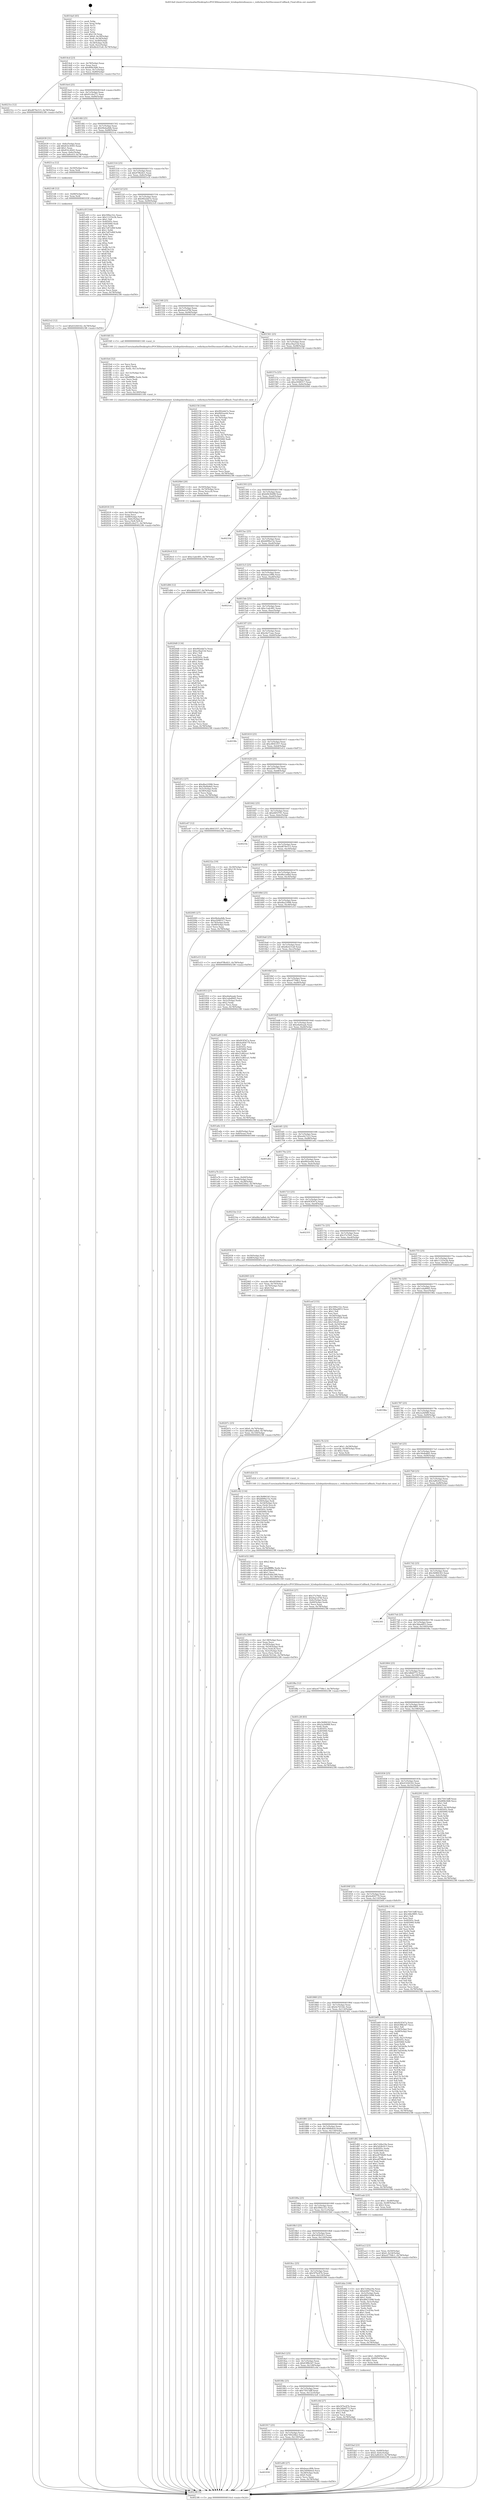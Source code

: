 digraph "0x4014a0" {
  label = "0x4014a0 (/mnt/c/Users/mathe/Desktop/tcc/POCII/binaries/extr_h2odepshiredisasync.c_redisAsyncSetDisconnectCallback_Final-ollvm.out::main(0))"
  labelloc = "t"
  node[shape=record]

  Entry [label="",width=0.3,height=0.3,shape=circle,fillcolor=black,style=filled]
  "0x4014cd" [label="{
     0x4014cd [23]\l
     | [instrs]\l
     &nbsp;&nbsp;0x4014cd \<+3\>: mov -0x78(%rbp),%eax\l
     &nbsp;&nbsp;0x4014d0 \<+2\>: mov %eax,%ecx\l
     &nbsp;&nbsp;0x4014d2 \<+6\>: sub $0x8f4b3fd6,%ecx\l
     &nbsp;&nbsp;0x4014d8 \<+3\>: mov %eax,-0x7c(%rbp)\l
     &nbsp;&nbsp;0x4014db \<+3\>: mov %ecx,-0x80(%rbp)\l
     &nbsp;&nbsp;0x4014de \<+6\>: je 000000000040231e \<main+0xe7e\>\l
  }"]
  "0x40231e" [label="{
     0x40231e [12]\l
     | [instrs]\l
     &nbsp;&nbsp;0x40231e \<+7\>: movl $0xd879e515,-0x78(%rbp)\l
     &nbsp;&nbsp;0x402325 \<+5\>: jmp 00000000004023f6 \<main+0xf56\>\l
  }"]
  "0x4014e4" [label="{
     0x4014e4 [25]\l
     | [instrs]\l
     &nbsp;&nbsp;0x4014e4 \<+5\>: jmp 00000000004014e9 \<main+0x49\>\l
     &nbsp;&nbsp;0x4014e9 \<+3\>: mov -0x7c(%rbp),%eax\l
     &nbsp;&nbsp;0x4014ec \<+5\>: sub $0x91c0e271,%eax\l
     &nbsp;&nbsp;0x4014f1 \<+6\>: mov %eax,-0x84(%rbp)\l
     &nbsp;&nbsp;0x4014f7 \<+6\>: je 0000000000402039 \<main+0xb99\>\l
  }"]
  Exit [label="",width=0.3,height=0.3,shape=circle,fillcolor=black,style=filled,peripheries=2]
  "0x402039" [label="{
     0x402039 [31]\l
     | [instrs]\l
     &nbsp;&nbsp;0x402039 \<+3\>: mov -0x6c(%rbp),%eax\l
     &nbsp;&nbsp;0x40203c \<+5\>: add $0x832c4045,%eax\l
     &nbsp;&nbsp;0x402041 \<+3\>: add $0x1,%eax\l
     &nbsp;&nbsp;0x402044 \<+5\>: sub $0x832c4045,%eax\l
     &nbsp;&nbsp;0x402049 \<+3\>: mov %eax,-0x6c(%rbp)\l
     &nbsp;&nbsp;0x40204c \<+7\>: movl $0x3af0c61f,-0x78(%rbp)\l
     &nbsp;&nbsp;0x402053 \<+5\>: jmp 00000000004023f6 \<main+0xf56\>\l
  }"]
  "0x4014fd" [label="{
     0x4014fd [25]\l
     | [instrs]\l
     &nbsp;&nbsp;0x4014fd \<+5\>: jmp 0000000000401502 \<main+0x62\>\l
     &nbsp;&nbsp;0x401502 \<+3\>: mov -0x7c(%rbp),%eax\l
     &nbsp;&nbsp;0x401505 \<+5\>: sub $0x94eba9db,%eax\l
     &nbsp;&nbsp;0x40150a \<+6\>: mov %eax,-0x88(%rbp)\l
     &nbsp;&nbsp;0x401510 \<+6\>: je 00000000004021ca \<main+0xd2a\>\l
  }"]
  "0x4021e2" [label="{
     0x4021e2 [12]\l
     | [instrs]\l
     &nbsp;&nbsp;0x4021e2 \<+7\>: movl $0x43244162,-0x78(%rbp)\l
     &nbsp;&nbsp;0x4021e9 \<+5\>: jmp 00000000004023f6 \<main+0xf56\>\l
  }"]
  "0x4021ca" [label="{
     0x4021ca [12]\l
     | [instrs]\l
     &nbsp;&nbsp;0x4021ca \<+4\>: mov -0x50(%rbp),%rax\l
     &nbsp;&nbsp;0x4021ce \<+3\>: mov %rax,%rdi\l
     &nbsp;&nbsp;0x4021d1 \<+5\>: call 0000000000401030 \<free@plt\>\l
     | [calls]\l
     &nbsp;&nbsp;0x401030 \{1\} (unknown)\l
  }"]
  "0x401516" [label="{
     0x401516 [25]\l
     | [instrs]\l
     &nbsp;&nbsp;0x401516 \<+5\>: jmp 000000000040151b \<main+0x7b\>\l
     &nbsp;&nbsp;0x40151b \<+3\>: mov -0x7c(%rbp),%eax\l
     &nbsp;&nbsp;0x40151e \<+5\>: sub $0x97f8c821,%eax\l
     &nbsp;&nbsp;0x401523 \<+6\>: mov %eax,-0x8c(%rbp)\l
     &nbsp;&nbsp;0x401529 \<+6\>: je 0000000000401e5f \<main+0x9bf\>\l
  }"]
  "0x4021d6" [label="{
     0x4021d6 [12]\l
     | [instrs]\l
     &nbsp;&nbsp;0x4021d6 \<+4\>: mov -0x68(%rbp),%rax\l
     &nbsp;&nbsp;0x4021da \<+3\>: mov %rax,%rdi\l
     &nbsp;&nbsp;0x4021dd \<+5\>: call 0000000000401030 \<free@plt\>\l
     | [calls]\l
     &nbsp;&nbsp;0x401030 \{1\} (unknown)\l
  }"]
  "0x401e5f" [label="{
     0x401e5f [144]\l
     | [instrs]\l
     &nbsp;&nbsp;0x401e5f \<+5\>: mov $0x599ec52c,%eax\l
     &nbsp;&nbsp;0x401e64 \<+5\>: mov $0x11255e3b,%ecx\l
     &nbsp;&nbsp;0x401e69 \<+2\>: mov $0x1,%dl\l
     &nbsp;&nbsp;0x401e6b \<+7\>: mov 0x40505c,%esi\l
     &nbsp;&nbsp;0x401e72 \<+7\>: mov 0x405060,%edi\l
     &nbsp;&nbsp;0x401e79 \<+3\>: mov %esi,%r8d\l
     &nbsp;&nbsp;0x401e7c \<+7\>: add $0x7e87e90f,%r8d\l
     &nbsp;&nbsp;0x401e83 \<+4\>: sub $0x1,%r8d\l
     &nbsp;&nbsp;0x401e87 \<+7\>: sub $0x7e87e90f,%r8d\l
     &nbsp;&nbsp;0x401e8e \<+4\>: imul %r8d,%esi\l
     &nbsp;&nbsp;0x401e92 \<+3\>: and $0x1,%esi\l
     &nbsp;&nbsp;0x401e95 \<+3\>: cmp $0x0,%esi\l
     &nbsp;&nbsp;0x401e98 \<+4\>: sete %r9b\l
     &nbsp;&nbsp;0x401e9c \<+3\>: cmp $0xa,%edi\l
     &nbsp;&nbsp;0x401e9f \<+4\>: setl %r10b\l
     &nbsp;&nbsp;0x401ea3 \<+3\>: mov %r9b,%r11b\l
     &nbsp;&nbsp;0x401ea6 \<+4\>: xor $0xff,%r11b\l
     &nbsp;&nbsp;0x401eaa \<+3\>: mov %r10b,%bl\l
     &nbsp;&nbsp;0x401ead \<+3\>: xor $0xff,%bl\l
     &nbsp;&nbsp;0x401eb0 \<+3\>: xor $0x0,%dl\l
     &nbsp;&nbsp;0x401eb3 \<+3\>: mov %r11b,%r14b\l
     &nbsp;&nbsp;0x401eb6 \<+4\>: and $0x0,%r14b\l
     &nbsp;&nbsp;0x401eba \<+3\>: and %dl,%r9b\l
     &nbsp;&nbsp;0x401ebd \<+3\>: mov %bl,%r15b\l
     &nbsp;&nbsp;0x401ec0 \<+4\>: and $0x0,%r15b\l
     &nbsp;&nbsp;0x401ec4 \<+3\>: and %dl,%r10b\l
     &nbsp;&nbsp;0x401ec7 \<+3\>: or %r9b,%r14b\l
     &nbsp;&nbsp;0x401eca \<+3\>: or %r10b,%r15b\l
     &nbsp;&nbsp;0x401ecd \<+3\>: xor %r15b,%r14b\l
     &nbsp;&nbsp;0x401ed0 \<+3\>: or %bl,%r11b\l
     &nbsp;&nbsp;0x401ed3 \<+4\>: xor $0xff,%r11b\l
     &nbsp;&nbsp;0x401ed7 \<+3\>: or $0x0,%dl\l
     &nbsp;&nbsp;0x401eda \<+3\>: and %dl,%r11b\l
     &nbsp;&nbsp;0x401edd \<+3\>: or %r11b,%r14b\l
     &nbsp;&nbsp;0x401ee0 \<+4\>: test $0x1,%r14b\l
     &nbsp;&nbsp;0x401ee4 \<+3\>: cmovne %ecx,%eax\l
     &nbsp;&nbsp;0x401ee7 \<+3\>: mov %eax,-0x78(%rbp)\l
     &nbsp;&nbsp;0x401eea \<+5\>: jmp 00000000004023f6 \<main+0xf56\>\l
  }"]
  "0x40152f" [label="{
     0x40152f [25]\l
     | [instrs]\l
     &nbsp;&nbsp;0x40152f \<+5\>: jmp 0000000000401534 \<main+0x94\>\l
     &nbsp;&nbsp;0x401534 \<+3\>: mov -0x7c(%rbp),%eax\l
     &nbsp;&nbsp;0x401537 \<+5\>: sub $0x992ebb7e,%eax\l
     &nbsp;&nbsp;0x40153c \<+6\>: mov %eax,-0x90(%rbp)\l
     &nbsp;&nbsp;0x401542 \<+6\>: je 00000000004023c9 \<main+0xf29\>\l
  }"]
  "0x4020c4" [label="{
     0x4020c4 [12]\l
     | [instrs]\l
     &nbsp;&nbsp;0x4020c4 \<+7\>: movl $0xc1adc481,-0x78(%rbp)\l
     &nbsp;&nbsp;0x4020cb \<+5\>: jmp 00000000004023f6 \<main+0xf56\>\l
  }"]
  "0x4023c9" [label="{
     0x4023c9\l
  }", style=dashed]
  "0x401548" [label="{
     0x401548 [25]\l
     | [instrs]\l
     &nbsp;&nbsp;0x401548 \<+5\>: jmp 000000000040154d \<main+0xad\>\l
     &nbsp;&nbsp;0x40154d \<+3\>: mov -0x7c(%rbp),%eax\l
     &nbsp;&nbsp;0x401550 \<+5\>: sub $0x9ea1d7fd,%eax\l
     &nbsp;&nbsp;0x401555 \<+6\>: mov %eax,-0x94(%rbp)\l
     &nbsp;&nbsp;0x40155b \<+6\>: je 0000000000401fdf \<main+0xb3f\>\l
  }"]
  "0x40207c" [label="{
     0x40207c [25]\l
     | [instrs]\l
     &nbsp;&nbsp;0x40207c \<+7\>: movl $0x0,-0x74(%rbp)\l
     &nbsp;&nbsp;0x402083 \<+7\>: movl $0xd8a1adbd,-0x78(%rbp)\l
     &nbsp;&nbsp;0x40208a \<+6\>: mov %eax,-0x144(%rbp)\l
     &nbsp;&nbsp;0x402090 \<+5\>: jmp 00000000004023f6 \<main+0xf56\>\l
  }"]
  "0x401fdf" [label="{
     0x401fdf [5]\l
     | [instrs]\l
     &nbsp;&nbsp;0x401fdf \<+5\>: call 0000000000401160 \<next_i\>\l
     | [calls]\l
     &nbsp;&nbsp;0x401160 \{1\} (/mnt/c/Users/mathe/Desktop/tcc/POCII/binaries/extr_h2odepshiredisasync.c_redisAsyncSetDisconnectCallback_Final-ollvm.out::next_i)\l
  }"]
  "0x401561" [label="{
     0x401561 [25]\l
     | [instrs]\l
     &nbsp;&nbsp;0x401561 \<+5\>: jmp 0000000000401566 \<main+0xc6\>\l
     &nbsp;&nbsp;0x401566 \<+3\>: mov -0x7c(%rbp),%eax\l
     &nbsp;&nbsp;0x401569 \<+5\>: sub $0xa3faa53d,%eax\l
     &nbsp;&nbsp;0x40156e \<+6\>: mov %eax,-0x98(%rbp)\l
     &nbsp;&nbsp;0x401574 \<+6\>: je 0000000000402156 \<main+0xcb6\>\l
  }"]
  "0x402065" [label="{
     0x402065 [23]\l
     | [instrs]\l
     &nbsp;&nbsp;0x402065 \<+10\>: movabs $0x4030b6,%rdi\l
     &nbsp;&nbsp;0x40206f \<+3\>: mov %eax,-0x70(%rbp)\l
     &nbsp;&nbsp;0x402072 \<+3\>: mov -0x70(%rbp),%esi\l
     &nbsp;&nbsp;0x402075 \<+2\>: mov $0x0,%al\l
     &nbsp;&nbsp;0x402077 \<+5\>: call 0000000000401040 \<printf@plt\>\l
     | [calls]\l
     &nbsp;&nbsp;0x401040 \{1\} (unknown)\l
  }"]
  "0x402156" [label="{
     0x402156 [104]\l
     | [instrs]\l
     &nbsp;&nbsp;0x402156 \<+5\>: mov $0x992ebb7e,%eax\l
     &nbsp;&nbsp;0x40215b \<+5\>: mov $0xf002ee44,%ecx\l
     &nbsp;&nbsp;0x402160 \<+2\>: xor %edx,%edx\l
     &nbsp;&nbsp;0x402162 \<+3\>: mov -0x74(%rbp),%esi\l
     &nbsp;&nbsp;0x402165 \<+2\>: mov %edx,%edi\l
     &nbsp;&nbsp;0x402167 \<+2\>: sub %esi,%edi\l
     &nbsp;&nbsp;0x402169 \<+2\>: mov %edx,%esi\l
     &nbsp;&nbsp;0x40216b \<+3\>: sub $0x1,%esi\l
     &nbsp;&nbsp;0x40216e \<+2\>: add %esi,%edi\l
     &nbsp;&nbsp;0x402170 \<+2\>: mov %edx,%esi\l
     &nbsp;&nbsp;0x402172 \<+2\>: sub %edi,%esi\l
     &nbsp;&nbsp;0x402174 \<+3\>: mov %esi,-0x74(%rbp)\l
     &nbsp;&nbsp;0x402177 \<+7\>: mov 0x40505c,%esi\l
     &nbsp;&nbsp;0x40217e \<+7\>: mov 0x405060,%edi\l
     &nbsp;&nbsp;0x402185 \<+3\>: sub $0x1,%edx\l
     &nbsp;&nbsp;0x402188 \<+3\>: mov %esi,%r8d\l
     &nbsp;&nbsp;0x40218b \<+3\>: add %edx,%r8d\l
     &nbsp;&nbsp;0x40218e \<+4\>: imul %r8d,%esi\l
     &nbsp;&nbsp;0x402192 \<+3\>: and $0x1,%esi\l
     &nbsp;&nbsp;0x402195 \<+3\>: cmp $0x0,%esi\l
     &nbsp;&nbsp;0x402198 \<+4\>: sete %r9b\l
     &nbsp;&nbsp;0x40219c \<+3\>: cmp $0xa,%edi\l
     &nbsp;&nbsp;0x40219f \<+4\>: setl %r10b\l
     &nbsp;&nbsp;0x4021a3 \<+3\>: mov %r9b,%r11b\l
     &nbsp;&nbsp;0x4021a6 \<+3\>: and %r10b,%r11b\l
     &nbsp;&nbsp;0x4021a9 \<+3\>: xor %r10b,%r9b\l
     &nbsp;&nbsp;0x4021ac \<+3\>: or %r9b,%r11b\l
     &nbsp;&nbsp;0x4021af \<+4\>: test $0x1,%r11b\l
     &nbsp;&nbsp;0x4021b3 \<+3\>: cmovne %ecx,%eax\l
     &nbsp;&nbsp;0x4021b6 \<+3\>: mov %eax,-0x78(%rbp)\l
     &nbsp;&nbsp;0x4021b9 \<+5\>: jmp 00000000004023f6 \<main+0xf56\>\l
  }"]
  "0x40157a" [label="{
     0x40157a [25]\l
     | [instrs]\l
     &nbsp;&nbsp;0x40157a \<+5\>: jmp 000000000040157f \<main+0xdf\>\l
     &nbsp;&nbsp;0x40157f \<+3\>: mov -0x7c(%rbp),%eax\l
     &nbsp;&nbsp;0x401582 \<+5\>: sub $0xa5048317,%eax\l
     &nbsp;&nbsp;0x401587 \<+6\>: mov %eax,-0x9c(%rbp)\l
     &nbsp;&nbsp;0x40158d \<+6\>: je 00000000004020b0 \<main+0xc10\>\l
  }"]
  "0x402018" [label="{
     0x402018 [33]\l
     | [instrs]\l
     &nbsp;&nbsp;0x402018 \<+6\>: mov -0x140(%rbp),%ecx\l
     &nbsp;&nbsp;0x40201e \<+3\>: imul %eax,%ecx\l
     &nbsp;&nbsp;0x402021 \<+4\>: mov -0x68(%rbp),%r8\l
     &nbsp;&nbsp;0x402025 \<+4\>: movslq -0x6c(%rbp),%r9\l
     &nbsp;&nbsp;0x402029 \<+4\>: mov %ecx,(%r8,%r9,4)\l
     &nbsp;&nbsp;0x40202d \<+7\>: movl $0x91c0e271,-0x78(%rbp)\l
     &nbsp;&nbsp;0x402034 \<+5\>: jmp 00000000004023f6 \<main+0xf56\>\l
  }"]
  "0x4020b0" [label="{
     0x4020b0 [20]\l
     | [instrs]\l
     &nbsp;&nbsp;0x4020b0 \<+4\>: mov -0x50(%rbp),%rax\l
     &nbsp;&nbsp;0x4020b4 \<+4\>: movslq -0x74(%rbp),%rcx\l
     &nbsp;&nbsp;0x4020b8 \<+4\>: mov (%rax,%rcx,8),%rax\l
     &nbsp;&nbsp;0x4020bc \<+3\>: mov %rax,%rdi\l
     &nbsp;&nbsp;0x4020bf \<+5\>: call 0000000000401030 \<free@plt\>\l
     | [calls]\l
     &nbsp;&nbsp;0x401030 \{1\} (unknown)\l
  }"]
  "0x401593" [label="{
     0x401593 [25]\l
     | [instrs]\l
     &nbsp;&nbsp;0x401593 \<+5\>: jmp 0000000000401598 \<main+0xf8\>\l
     &nbsp;&nbsp;0x401598 \<+3\>: mov -0x7c(%rbp),%eax\l
     &nbsp;&nbsp;0x40159b \<+5\>: sub $0xb0b36d98,%eax\l
     &nbsp;&nbsp;0x4015a0 \<+6\>: mov %eax,-0xa0(%rbp)\l
     &nbsp;&nbsp;0x4015a6 \<+6\>: je 000000000040233d \<main+0xe9d\>\l
  }"]
  "0x401fe4" [label="{
     0x401fe4 [52]\l
     | [instrs]\l
     &nbsp;&nbsp;0x401fe4 \<+2\>: xor %ecx,%ecx\l
     &nbsp;&nbsp;0x401fe6 \<+5\>: mov $0x2,%edx\l
     &nbsp;&nbsp;0x401feb \<+6\>: mov %edx,-0x13c(%rbp)\l
     &nbsp;&nbsp;0x401ff1 \<+1\>: cltd\l
     &nbsp;&nbsp;0x401ff2 \<+6\>: mov -0x13c(%rbp),%esi\l
     &nbsp;&nbsp;0x401ff8 \<+2\>: idiv %esi\l
     &nbsp;&nbsp;0x401ffa \<+6\>: imul $0xfffffffe,%edx,%edx\l
     &nbsp;&nbsp;0x402000 \<+2\>: mov %ecx,%edi\l
     &nbsp;&nbsp;0x402002 \<+2\>: sub %edx,%edi\l
     &nbsp;&nbsp;0x402004 \<+2\>: mov %ecx,%edx\l
     &nbsp;&nbsp;0x402006 \<+3\>: sub $0x1,%edx\l
     &nbsp;&nbsp;0x402009 \<+2\>: add %edx,%edi\l
     &nbsp;&nbsp;0x40200b \<+2\>: sub %edi,%ecx\l
     &nbsp;&nbsp;0x40200d \<+6\>: mov %ecx,-0x140(%rbp)\l
     &nbsp;&nbsp;0x402013 \<+5\>: call 0000000000401160 \<next_i\>\l
     | [calls]\l
     &nbsp;&nbsp;0x401160 \{1\} (/mnt/c/Users/mathe/Desktop/tcc/POCII/binaries/extr_h2odepshiredisasync.c_redisAsyncSetDisconnectCallback_Final-ollvm.out::next_i)\l
  }"]
  "0x40233d" [label="{
     0x40233d\l
  }", style=dashed]
  "0x4015ac" [label="{
     0x4015ac [25]\l
     | [instrs]\l
     &nbsp;&nbsp;0x4015ac \<+5\>: jmp 00000000004015b1 \<main+0x111\>\l
     &nbsp;&nbsp;0x4015b1 \<+3\>: mov -0x7c(%rbp),%eax\l
     &nbsp;&nbsp;0x4015b4 \<+5\>: sub $0xb699a15e,%eax\l
     &nbsp;&nbsp;0x4015b9 \<+6\>: mov %eax,-0xa4(%rbp)\l
     &nbsp;&nbsp;0x4015bf \<+6\>: je 0000000000401d06 \<main+0x866\>\l
  }"]
  "0x401fad" [label="{
     0x401fad [23]\l
     | [instrs]\l
     &nbsp;&nbsp;0x401fad \<+4\>: mov %rax,-0x68(%rbp)\l
     &nbsp;&nbsp;0x401fb1 \<+7\>: movl $0x0,-0x6c(%rbp)\l
     &nbsp;&nbsp;0x401fb8 \<+7\>: movl $0x3af0c61f,-0x78(%rbp)\l
     &nbsp;&nbsp;0x401fbf \<+5\>: jmp 00000000004023f6 \<main+0xf56\>\l
  }"]
  "0x401d06" [label="{
     0x401d06 [12]\l
     | [instrs]\l
     &nbsp;&nbsp;0x401d06 \<+7\>: movl $0xc8043357,-0x78(%rbp)\l
     &nbsp;&nbsp;0x401d0d \<+5\>: jmp 00000000004023f6 \<main+0xf56\>\l
  }"]
  "0x4015c5" [label="{
     0x4015c5 [25]\l
     | [instrs]\l
     &nbsp;&nbsp;0x4015c5 \<+5\>: jmp 00000000004015ca \<main+0x12a\>\l
     &nbsp;&nbsp;0x4015ca \<+3\>: mov -0x7c(%rbp),%eax\l
     &nbsp;&nbsp;0x4015cd \<+5\>: sub $0xbeacc89b,%eax\l
     &nbsp;&nbsp;0x4015d2 \<+6\>: mov %eax,-0xa8(%rbp)\l
     &nbsp;&nbsp;0x4015d8 \<+6\>: je 00000000004021ee \<main+0xd4e\>\l
  }"]
  "0x401d5a" [label="{
     0x401d5a [40]\l
     | [instrs]\l
     &nbsp;&nbsp;0x401d5a \<+6\>: mov -0x138(%rbp),%ecx\l
     &nbsp;&nbsp;0x401d60 \<+3\>: imul %eax,%ecx\l
     &nbsp;&nbsp;0x401d63 \<+4\>: mov -0x50(%rbp),%rsi\l
     &nbsp;&nbsp;0x401d67 \<+4\>: movslq -0x54(%rbp),%rdi\l
     &nbsp;&nbsp;0x401d6b \<+4\>: mov (%rsi,%rdi,8),%rsi\l
     &nbsp;&nbsp;0x401d6f \<+4\>: movslq -0x5c(%rbp),%rdi\l
     &nbsp;&nbsp;0x401d73 \<+3\>: mov %ecx,(%rsi,%rdi,4)\l
     &nbsp;&nbsp;0x401d76 \<+7\>: movl $0x4e7b53dc,-0x78(%rbp)\l
     &nbsp;&nbsp;0x401d7d \<+5\>: jmp 00000000004023f6 \<main+0xf56\>\l
  }"]
  "0x4021ee" [label="{
     0x4021ee\l
  }", style=dashed]
  "0x4015de" [label="{
     0x4015de [25]\l
     | [instrs]\l
     &nbsp;&nbsp;0x4015de \<+5\>: jmp 00000000004015e3 \<main+0x143\>\l
     &nbsp;&nbsp;0x4015e3 \<+3\>: mov -0x7c(%rbp),%eax\l
     &nbsp;&nbsp;0x4015e6 \<+5\>: sub $0xc1adc481,%eax\l
     &nbsp;&nbsp;0x4015eb \<+6\>: mov %eax,-0xac(%rbp)\l
     &nbsp;&nbsp;0x4015f1 \<+6\>: je 00000000004020d0 \<main+0xc30\>\l
  }"]
  "0x401d32" [label="{
     0x401d32 [40]\l
     | [instrs]\l
     &nbsp;&nbsp;0x401d32 \<+5\>: mov $0x2,%ecx\l
     &nbsp;&nbsp;0x401d37 \<+1\>: cltd\l
     &nbsp;&nbsp;0x401d38 \<+2\>: idiv %ecx\l
     &nbsp;&nbsp;0x401d3a \<+6\>: imul $0xfffffffe,%edx,%ecx\l
     &nbsp;&nbsp;0x401d40 \<+6\>: sub $0xd5dde399,%ecx\l
     &nbsp;&nbsp;0x401d46 \<+3\>: add $0x1,%ecx\l
     &nbsp;&nbsp;0x401d49 \<+6\>: add $0xd5dde399,%ecx\l
     &nbsp;&nbsp;0x401d4f \<+6\>: mov %ecx,-0x138(%rbp)\l
     &nbsp;&nbsp;0x401d55 \<+5\>: call 0000000000401160 \<next_i\>\l
     | [calls]\l
     &nbsp;&nbsp;0x401160 \{1\} (/mnt/c/Users/mathe/Desktop/tcc/POCII/binaries/extr_h2odepshiredisasync.c_redisAsyncSetDisconnectCallback_Final-ollvm.out::next_i)\l
  }"]
  "0x4020d0" [label="{
     0x4020d0 [134]\l
     | [instrs]\l
     &nbsp;&nbsp;0x4020d0 \<+5\>: mov $0x992ebb7e,%eax\l
     &nbsp;&nbsp;0x4020d5 \<+5\>: mov $0xa3faa53d,%ecx\l
     &nbsp;&nbsp;0x4020da \<+2\>: mov $0x1,%dl\l
     &nbsp;&nbsp;0x4020dc \<+2\>: xor %esi,%esi\l
     &nbsp;&nbsp;0x4020de \<+7\>: mov 0x40505c,%edi\l
     &nbsp;&nbsp;0x4020e5 \<+8\>: mov 0x405060,%r8d\l
     &nbsp;&nbsp;0x4020ed \<+3\>: sub $0x1,%esi\l
     &nbsp;&nbsp;0x4020f0 \<+3\>: mov %edi,%r9d\l
     &nbsp;&nbsp;0x4020f3 \<+3\>: add %esi,%r9d\l
     &nbsp;&nbsp;0x4020f6 \<+4\>: imul %r9d,%edi\l
     &nbsp;&nbsp;0x4020fa \<+3\>: and $0x1,%edi\l
     &nbsp;&nbsp;0x4020fd \<+3\>: cmp $0x0,%edi\l
     &nbsp;&nbsp;0x402100 \<+4\>: sete %r10b\l
     &nbsp;&nbsp;0x402104 \<+4\>: cmp $0xa,%r8d\l
     &nbsp;&nbsp;0x402108 \<+4\>: setl %r11b\l
     &nbsp;&nbsp;0x40210c \<+3\>: mov %r10b,%bl\l
     &nbsp;&nbsp;0x40210f \<+3\>: xor $0xff,%bl\l
     &nbsp;&nbsp;0x402112 \<+3\>: mov %r11b,%r14b\l
     &nbsp;&nbsp;0x402115 \<+4\>: xor $0xff,%r14b\l
     &nbsp;&nbsp;0x402119 \<+3\>: xor $0x0,%dl\l
     &nbsp;&nbsp;0x40211c \<+3\>: mov %bl,%r15b\l
     &nbsp;&nbsp;0x40211f \<+4\>: and $0x0,%r15b\l
     &nbsp;&nbsp;0x402123 \<+3\>: and %dl,%r10b\l
     &nbsp;&nbsp;0x402126 \<+3\>: mov %r14b,%r12b\l
     &nbsp;&nbsp;0x402129 \<+4\>: and $0x0,%r12b\l
     &nbsp;&nbsp;0x40212d \<+3\>: and %dl,%r11b\l
     &nbsp;&nbsp;0x402130 \<+3\>: or %r10b,%r15b\l
     &nbsp;&nbsp;0x402133 \<+3\>: or %r11b,%r12b\l
     &nbsp;&nbsp;0x402136 \<+3\>: xor %r12b,%r15b\l
     &nbsp;&nbsp;0x402139 \<+3\>: or %r14b,%bl\l
     &nbsp;&nbsp;0x40213c \<+3\>: xor $0xff,%bl\l
     &nbsp;&nbsp;0x40213f \<+3\>: or $0x0,%dl\l
     &nbsp;&nbsp;0x402142 \<+2\>: and %dl,%bl\l
     &nbsp;&nbsp;0x402144 \<+3\>: or %bl,%r15b\l
     &nbsp;&nbsp;0x402147 \<+4\>: test $0x1,%r15b\l
     &nbsp;&nbsp;0x40214b \<+3\>: cmovne %ecx,%eax\l
     &nbsp;&nbsp;0x40214e \<+3\>: mov %eax,-0x78(%rbp)\l
     &nbsp;&nbsp;0x402151 \<+5\>: jmp 00000000004023f6 \<main+0xf56\>\l
  }"]
  "0x4015f7" [label="{
     0x4015f7 [25]\l
     | [instrs]\l
     &nbsp;&nbsp;0x4015f7 \<+5\>: jmp 00000000004015fc \<main+0x15c\>\l
     &nbsp;&nbsp;0x4015fc \<+3\>: mov -0x7c(%rbp),%eax\l
     &nbsp;&nbsp;0x4015ff \<+5\>: sub $0xc6a71aac,%eax\l
     &nbsp;&nbsp;0x401604 \<+6\>: mov %eax,-0xb0(%rbp)\l
     &nbsp;&nbsp;0x40160a \<+6\>: je 00000000004019fe \<main+0x55e\>\l
  }"]
  "0x401c92" [label="{
     0x401c92 [116]\l
     | [instrs]\l
     &nbsp;&nbsp;0x401c92 \<+5\>: mov $0x3b984343,%ecx\l
     &nbsp;&nbsp;0x401c97 \<+5\>: mov $0xb699a15e,%edx\l
     &nbsp;&nbsp;0x401c9c \<+4\>: mov -0x50(%rbp),%rdi\l
     &nbsp;&nbsp;0x401ca0 \<+4\>: movslq -0x54(%rbp),%rsi\l
     &nbsp;&nbsp;0x401ca4 \<+4\>: mov %rax,(%rdi,%rsi,8)\l
     &nbsp;&nbsp;0x401ca8 \<+7\>: movl $0x0,-0x5c(%rbp)\l
     &nbsp;&nbsp;0x401caf \<+8\>: mov 0x40505c,%r8d\l
     &nbsp;&nbsp;0x401cb7 \<+8\>: mov 0x405060,%r9d\l
     &nbsp;&nbsp;0x401cbf \<+3\>: mov %r8d,%r10d\l
     &nbsp;&nbsp;0x401cc2 \<+7\>: add $0xe320a02,%r10d\l
     &nbsp;&nbsp;0x401cc9 \<+4\>: sub $0x1,%r10d\l
     &nbsp;&nbsp;0x401ccd \<+7\>: sub $0xe320a02,%r10d\l
     &nbsp;&nbsp;0x401cd4 \<+4\>: imul %r10d,%r8d\l
     &nbsp;&nbsp;0x401cd8 \<+4\>: and $0x1,%r8d\l
     &nbsp;&nbsp;0x401cdc \<+4\>: cmp $0x0,%r8d\l
     &nbsp;&nbsp;0x401ce0 \<+4\>: sete %r11b\l
     &nbsp;&nbsp;0x401ce4 \<+4\>: cmp $0xa,%r9d\l
     &nbsp;&nbsp;0x401ce8 \<+3\>: setl %bl\l
     &nbsp;&nbsp;0x401ceb \<+3\>: mov %r11b,%r14b\l
     &nbsp;&nbsp;0x401cee \<+3\>: and %bl,%r14b\l
     &nbsp;&nbsp;0x401cf1 \<+3\>: xor %bl,%r11b\l
     &nbsp;&nbsp;0x401cf4 \<+3\>: or %r11b,%r14b\l
     &nbsp;&nbsp;0x401cf7 \<+4\>: test $0x1,%r14b\l
     &nbsp;&nbsp;0x401cfb \<+3\>: cmovne %edx,%ecx\l
     &nbsp;&nbsp;0x401cfe \<+3\>: mov %ecx,-0x78(%rbp)\l
     &nbsp;&nbsp;0x401d01 \<+5\>: jmp 00000000004023f6 \<main+0xf56\>\l
  }"]
  "0x4019fe" [label="{
     0x4019fe\l
  }", style=dashed]
  "0x401610" [label="{
     0x401610 [25]\l
     | [instrs]\l
     &nbsp;&nbsp;0x401610 \<+5\>: jmp 0000000000401615 \<main+0x175\>\l
     &nbsp;&nbsp;0x401615 \<+3\>: mov -0x7c(%rbp),%eax\l
     &nbsp;&nbsp;0x401618 \<+5\>: sub $0xc8043357,%eax\l
     &nbsp;&nbsp;0x40161d \<+6\>: mov %eax,-0xb4(%rbp)\l
     &nbsp;&nbsp;0x401623 \<+6\>: je 0000000000401d12 \<main+0x872\>\l
  }"]
  "0x401ac2" [label="{
     0x401ac2 [23]\l
     | [instrs]\l
     &nbsp;&nbsp;0x401ac2 \<+4\>: mov %rax,-0x50(%rbp)\l
     &nbsp;&nbsp;0x401ac6 \<+7\>: movl $0x0,-0x54(%rbp)\l
     &nbsp;&nbsp;0x401acd \<+7\>: movl $0xe47708c1,-0x78(%rbp)\l
     &nbsp;&nbsp;0x401ad4 \<+5\>: jmp 00000000004023f6 \<main+0xf56\>\l
  }"]
  "0x401d12" [label="{
     0x401d12 [27]\l
     | [instrs]\l
     &nbsp;&nbsp;0x401d12 \<+5\>: mov $0xdba22996,%eax\l
     &nbsp;&nbsp;0x401d17 \<+5\>: mov $0x30e8a8d5,%ecx\l
     &nbsp;&nbsp;0x401d1c \<+3\>: mov -0x5c(%rbp),%edx\l
     &nbsp;&nbsp;0x401d1f \<+3\>: cmp -0x58(%rbp),%edx\l
     &nbsp;&nbsp;0x401d22 \<+3\>: cmovl %ecx,%eax\l
     &nbsp;&nbsp;0x401d25 \<+3\>: mov %eax,-0x78(%rbp)\l
     &nbsp;&nbsp;0x401d28 \<+5\>: jmp 00000000004023f6 \<main+0xf56\>\l
  }"]
  "0x401629" [label="{
     0x401629 [25]\l
     | [instrs]\l
     &nbsp;&nbsp;0x401629 \<+5\>: jmp 000000000040162e \<main+0x18e\>\l
     &nbsp;&nbsp;0x40162e \<+3\>: mov -0x7c(%rbp),%eax\l
     &nbsp;&nbsp;0x401631 \<+5\>: sub $0xd284779d,%eax\l
     &nbsp;&nbsp;0x401636 \<+6\>: mov %eax,-0xb8(%rbp)\l
     &nbsp;&nbsp;0x40163c \<+6\>: je 0000000000401e47 \<main+0x9a7\>\l
  }"]
  "0x401930" [label="{
     0x401930\l
  }", style=dashed]
  "0x401e47" [label="{
     0x401e47 [12]\l
     | [instrs]\l
     &nbsp;&nbsp;0x401e47 \<+7\>: movl $0xc8043357,-0x78(%rbp)\l
     &nbsp;&nbsp;0x401e4e \<+5\>: jmp 00000000004023f6 \<main+0xf56\>\l
  }"]
  "0x401642" [label="{
     0x401642 [25]\l
     | [instrs]\l
     &nbsp;&nbsp;0x401642 \<+5\>: jmp 0000000000401647 \<main+0x1a7\>\l
     &nbsp;&nbsp;0x401647 \<+3\>: mov -0x7c(%rbp),%eax\l
     &nbsp;&nbsp;0x40164a \<+5\>: sub $0xd4f1f791,%eax\l
     &nbsp;&nbsp;0x40164f \<+6\>: mov %eax,-0xbc(%rbp)\l
     &nbsp;&nbsp;0x401655 \<+6\>: je 00000000004021fa \<main+0xd5a\>\l
  }"]
  "0x401a90" [label="{
     0x401a90 [27]\l
     | [instrs]\l
     &nbsp;&nbsp;0x401a90 \<+5\>: mov $0xbeacc89b,%eax\l
     &nbsp;&nbsp;0x401a95 \<+5\>: mov $0x5494b0c0,%ecx\l
     &nbsp;&nbsp;0x401a9a \<+3\>: mov -0x28(%rbp),%edx\l
     &nbsp;&nbsp;0x401a9d \<+3\>: cmp $0x0,%edx\l
     &nbsp;&nbsp;0x401aa0 \<+3\>: cmove %ecx,%eax\l
     &nbsp;&nbsp;0x401aa3 \<+3\>: mov %eax,-0x78(%rbp)\l
     &nbsp;&nbsp;0x401aa6 \<+5\>: jmp 00000000004023f6 \<main+0xf56\>\l
  }"]
  "0x4021fa" [label="{
     0x4021fa\l
  }", style=dashed]
  "0x40165b" [label="{
     0x40165b [25]\l
     | [instrs]\l
     &nbsp;&nbsp;0x40165b \<+5\>: jmp 0000000000401660 \<main+0x1c0\>\l
     &nbsp;&nbsp;0x401660 \<+3\>: mov -0x7c(%rbp),%eax\l
     &nbsp;&nbsp;0x401663 \<+5\>: sub $0xd879e515,%eax\l
     &nbsp;&nbsp;0x401668 \<+6\>: mov %eax,-0xc0(%rbp)\l
     &nbsp;&nbsp;0x40166e \<+6\>: je 000000000040232a \<main+0xe8a\>\l
  }"]
  "0x401917" [label="{
     0x401917 [25]\l
     | [instrs]\l
     &nbsp;&nbsp;0x401917 \<+5\>: jmp 000000000040191c \<main+0x47c\>\l
     &nbsp;&nbsp;0x40191c \<+3\>: mov -0x7c(%rbp),%eax\l
     &nbsp;&nbsp;0x40191f \<+5\>: sub $0x769226b2,%eax\l
     &nbsp;&nbsp;0x401924 \<+6\>: mov %eax,-0x130(%rbp)\l
     &nbsp;&nbsp;0x40192a \<+6\>: je 0000000000401a90 \<main+0x5f0\>\l
  }"]
  "0x40232a" [label="{
     0x40232a [19]\l
     | [instrs]\l
     &nbsp;&nbsp;0x40232a \<+3\>: mov -0x30(%rbp),%eax\l
     &nbsp;&nbsp;0x40232d \<+7\>: add $0x130,%rsp\l
     &nbsp;&nbsp;0x402334 \<+1\>: pop %rbx\l
     &nbsp;&nbsp;0x402335 \<+2\>: pop %r12\l
     &nbsp;&nbsp;0x402337 \<+2\>: pop %r14\l
     &nbsp;&nbsp;0x402339 \<+2\>: pop %r15\l
     &nbsp;&nbsp;0x40233b \<+1\>: pop %rbp\l
     &nbsp;&nbsp;0x40233c \<+1\>: ret\l
  }"]
  "0x401674" [label="{
     0x401674 [25]\l
     | [instrs]\l
     &nbsp;&nbsp;0x401674 \<+5\>: jmp 0000000000401679 \<main+0x1d9\>\l
     &nbsp;&nbsp;0x401679 \<+3\>: mov -0x7c(%rbp),%eax\l
     &nbsp;&nbsp;0x40167c \<+5\>: sub $0xd8a1adbd,%eax\l
     &nbsp;&nbsp;0x401681 \<+6\>: mov %eax,-0xc4(%rbp)\l
     &nbsp;&nbsp;0x401687 \<+6\>: je 0000000000402095 \<main+0xbf5\>\l
  }"]
  "0x4023e8" [label="{
     0x4023e8\l
  }", style=dashed]
  "0x402095" [label="{
     0x402095 [27]\l
     | [instrs]\l
     &nbsp;&nbsp;0x402095 \<+5\>: mov $0x94eba9db,%eax\l
     &nbsp;&nbsp;0x40209a \<+5\>: mov $0xa5048317,%ecx\l
     &nbsp;&nbsp;0x40209f \<+3\>: mov -0x74(%rbp),%edx\l
     &nbsp;&nbsp;0x4020a2 \<+3\>: cmp -0x48(%rbp),%edx\l
     &nbsp;&nbsp;0x4020a5 \<+3\>: cmovl %ecx,%eax\l
     &nbsp;&nbsp;0x4020a8 \<+3\>: mov %eax,-0x78(%rbp)\l
     &nbsp;&nbsp;0x4020ab \<+5\>: jmp 00000000004023f6 \<main+0xf56\>\l
  }"]
  "0x40168d" [label="{
     0x40168d [25]\l
     | [instrs]\l
     &nbsp;&nbsp;0x40168d \<+5\>: jmp 0000000000401692 \<main+0x1f2\>\l
     &nbsp;&nbsp;0x401692 \<+3\>: mov -0x7c(%rbp),%eax\l
     &nbsp;&nbsp;0x401695 \<+5\>: sub $0xdba22996,%eax\l
     &nbsp;&nbsp;0x40169a \<+6\>: mov %eax,-0xc8(%rbp)\l
     &nbsp;&nbsp;0x4016a0 \<+6\>: je 0000000000401e53 \<main+0x9b3\>\l
  }"]
  "0x4018fe" [label="{
     0x4018fe [25]\l
     | [instrs]\l
     &nbsp;&nbsp;0x4018fe \<+5\>: jmp 0000000000401903 \<main+0x463\>\l
     &nbsp;&nbsp;0x401903 \<+3\>: mov -0x7c(%rbp),%eax\l
     &nbsp;&nbsp;0x401906 \<+5\>: sub $0x75015dff,%eax\l
     &nbsp;&nbsp;0x40190b \<+6\>: mov %eax,-0x12c(%rbp)\l
     &nbsp;&nbsp;0x401911 \<+6\>: je 00000000004023e8 \<main+0xf48\>\l
  }"]
  "0x401e53" [label="{
     0x401e53 [12]\l
     | [instrs]\l
     &nbsp;&nbsp;0x401e53 \<+7\>: movl $0x97f8c821,-0x78(%rbp)\l
     &nbsp;&nbsp;0x401e5a \<+5\>: jmp 00000000004023f6 \<main+0xf56\>\l
  }"]
  "0x4016a6" [label="{
     0x4016a6 [25]\l
     | [instrs]\l
     &nbsp;&nbsp;0x4016a6 \<+5\>: jmp 00000000004016ab \<main+0x20b\>\l
     &nbsp;&nbsp;0x4016ab \<+3\>: mov -0x7c(%rbp),%eax\l
     &nbsp;&nbsp;0x4016ae \<+5\>: sub $0xdbcb31a8,%eax\l
     &nbsp;&nbsp;0x4016b3 \<+6\>: mov %eax,-0xcc(%rbp)\l
     &nbsp;&nbsp;0x4016b9 \<+6\>: je 0000000000401953 \<main+0x4b3\>\l
  }"]
  "0x401c0d" [label="{
     0x401c0d [27]\l
     | [instrs]\l
     &nbsp;&nbsp;0x401c0d \<+5\>: mov $0x5f7bc87b,%eax\l
     &nbsp;&nbsp;0x401c12 \<+5\>: mov $0x3dbbf772,%ecx\l
     &nbsp;&nbsp;0x401c17 \<+3\>: mov -0x21(%rbp),%dl\l
     &nbsp;&nbsp;0x401c1a \<+3\>: test $0x1,%dl\l
     &nbsp;&nbsp;0x401c1d \<+3\>: cmovne %ecx,%eax\l
     &nbsp;&nbsp;0x401c20 \<+3\>: mov %eax,-0x78(%rbp)\l
     &nbsp;&nbsp;0x401c23 \<+5\>: jmp 00000000004023f6 \<main+0xf56\>\l
  }"]
  "0x401953" [label="{
     0x401953 [27]\l
     | [instrs]\l
     &nbsp;&nbsp;0x401953 \<+5\>: mov $0xe6a0eaab,%eax\l
     &nbsp;&nbsp;0x401958 \<+5\>: mov $0x1eda89d5,%ecx\l
     &nbsp;&nbsp;0x40195d \<+3\>: mov -0x2c(%rbp),%edx\l
     &nbsp;&nbsp;0x401960 \<+3\>: cmp $0x2,%edx\l
     &nbsp;&nbsp;0x401963 \<+3\>: cmovne %ecx,%eax\l
     &nbsp;&nbsp;0x401966 \<+3\>: mov %eax,-0x78(%rbp)\l
     &nbsp;&nbsp;0x401969 \<+5\>: jmp 00000000004023f6 \<main+0xf56\>\l
  }"]
  "0x4016bf" [label="{
     0x4016bf [25]\l
     | [instrs]\l
     &nbsp;&nbsp;0x4016bf \<+5\>: jmp 00000000004016c4 \<main+0x224\>\l
     &nbsp;&nbsp;0x4016c4 \<+3\>: mov -0x7c(%rbp),%eax\l
     &nbsp;&nbsp;0x4016c7 \<+5\>: sub $0xe47708c1,%eax\l
     &nbsp;&nbsp;0x4016cc \<+6\>: mov %eax,-0xd0(%rbp)\l
     &nbsp;&nbsp;0x4016d2 \<+6\>: je 0000000000401ad9 \<main+0x639\>\l
  }"]
  "0x4023f6" [label="{
     0x4023f6 [5]\l
     | [instrs]\l
     &nbsp;&nbsp;0x4023f6 \<+5\>: jmp 00000000004014cd \<main+0x2d\>\l
  }"]
  "0x4014a0" [label="{
     0x4014a0 [45]\l
     | [instrs]\l
     &nbsp;&nbsp;0x4014a0 \<+1\>: push %rbp\l
     &nbsp;&nbsp;0x4014a1 \<+3\>: mov %rsp,%rbp\l
     &nbsp;&nbsp;0x4014a4 \<+2\>: push %r15\l
     &nbsp;&nbsp;0x4014a6 \<+2\>: push %r14\l
     &nbsp;&nbsp;0x4014a8 \<+2\>: push %r12\l
     &nbsp;&nbsp;0x4014aa \<+1\>: push %rbx\l
     &nbsp;&nbsp;0x4014ab \<+7\>: sub $0x130,%rsp\l
     &nbsp;&nbsp;0x4014b2 \<+7\>: movl $0x0,-0x30(%rbp)\l
     &nbsp;&nbsp;0x4014b9 \<+3\>: mov %edi,-0x34(%rbp)\l
     &nbsp;&nbsp;0x4014bc \<+4\>: mov %rsi,-0x40(%rbp)\l
     &nbsp;&nbsp;0x4014c0 \<+3\>: mov -0x34(%rbp),%edi\l
     &nbsp;&nbsp;0x4014c3 \<+3\>: mov %edi,-0x2c(%rbp)\l
     &nbsp;&nbsp;0x4014c6 \<+7\>: movl $0xdbcb31a8,-0x78(%rbp)\l
  }"]
  "0x4018e5" [label="{
     0x4018e5 [25]\l
     | [instrs]\l
     &nbsp;&nbsp;0x4018e5 \<+5\>: jmp 00000000004018ea \<main+0x44a\>\l
     &nbsp;&nbsp;0x4018ea \<+3\>: mov -0x7c(%rbp),%eax\l
     &nbsp;&nbsp;0x4018ed \<+5\>: sub $0x63f8b3d7,%eax\l
     &nbsp;&nbsp;0x4018f2 \<+6\>: mov %eax,-0x128(%rbp)\l
     &nbsp;&nbsp;0x4018f8 \<+6\>: je 0000000000401c0d \<main+0x76d\>\l
  }"]
  "0x401ad9" [label="{
     0x401ad9 [144]\l
     | [instrs]\l
     &nbsp;&nbsp;0x401ad9 \<+5\>: mov $0xf43f347a,%eax\l
     &nbsp;&nbsp;0x401ade \<+5\>: mov $0x4a404779,%ecx\l
     &nbsp;&nbsp;0x401ae3 \<+2\>: mov $0x1,%dl\l
     &nbsp;&nbsp;0x401ae5 \<+7\>: mov 0x40505c,%esi\l
     &nbsp;&nbsp;0x401aec \<+7\>: mov 0x405060,%edi\l
     &nbsp;&nbsp;0x401af3 \<+3\>: mov %esi,%r8d\l
     &nbsp;&nbsp;0x401af6 \<+7\>: add $0x51d82ca1,%r8d\l
     &nbsp;&nbsp;0x401afd \<+4\>: sub $0x1,%r8d\l
     &nbsp;&nbsp;0x401b01 \<+7\>: sub $0x51d82ca1,%r8d\l
     &nbsp;&nbsp;0x401b08 \<+4\>: imul %r8d,%esi\l
     &nbsp;&nbsp;0x401b0c \<+3\>: and $0x1,%esi\l
     &nbsp;&nbsp;0x401b0f \<+3\>: cmp $0x0,%esi\l
     &nbsp;&nbsp;0x401b12 \<+4\>: sete %r9b\l
     &nbsp;&nbsp;0x401b16 \<+3\>: cmp $0xa,%edi\l
     &nbsp;&nbsp;0x401b19 \<+4\>: setl %r10b\l
     &nbsp;&nbsp;0x401b1d \<+3\>: mov %r9b,%r11b\l
     &nbsp;&nbsp;0x401b20 \<+4\>: xor $0xff,%r11b\l
     &nbsp;&nbsp;0x401b24 \<+3\>: mov %r10b,%bl\l
     &nbsp;&nbsp;0x401b27 \<+3\>: xor $0xff,%bl\l
     &nbsp;&nbsp;0x401b2a \<+3\>: xor $0x1,%dl\l
     &nbsp;&nbsp;0x401b2d \<+3\>: mov %r11b,%r14b\l
     &nbsp;&nbsp;0x401b30 \<+4\>: and $0xff,%r14b\l
     &nbsp;&nbsp;0x401b34 \<+3\>: and %dl,%r9b\l
     &nbsp;&nbsp;0x401b37 \<+3\>: mov %bl,%r15b\l
     &nbsp;&nbsp;0x401b3a \<+4\>: and $0xff,%r15b\l
     &nbsp;&nbsp;0x401b3e \<+3\>: and %dl,%r10b\l
     &nbsp;&nbsp;0x401b41 \<+3\>: or %r9b,%r14b\l
     &nbsp;&nbsp;0x401b44 \<+3\>: or %r10b,%r15b\l
     &nbsp;&nbsp;0x401b47 \<+3\>: xor %r15b,%r14b\l
     &nbsp;&nbsp;0x401b4a \<+3\>: or %bl,%r11b\l
     &nbsp;&nbsp;0x401b4d \<+4\>: xor $0xff,%r11b\l
     &nbsp;&nbsp;0x401b51 \<+3\>: or $0x1,%dl\l
     &nbsp;&nbsp;0x401b54 \<+3\>: and %dl,%r11b\l
     &nbsp;&nbsp;0x401b57 \<+3\>: or %r11b,%r14b\l
     &nbsp;&nbsp;0x401b5a \<+4\>: test $0x1,%r14b\l
     &nbsp;&nbsp;0x401b5e \<+3\>: cmovne %ecx,%eax\l
     &nbsp;&nbsp;0x401b61 \<+3\>: mov %eax,-0x78(%rbp)\l
     &nbsp;&nbsp;0x401b64 \<+5\>: jmp 00000000004023f6 \<main+0xf56\>\l
  }"]
  "0x4016d8" [label="{
     0x4016d8 [25]\l
     | [instrs]\l
     &nbsp;&nbsp;0x4016d8 \<+5\>: jmp 00000000004016dd \<main+0x23d\>\l
     &nbsp;&nbsp;0x4016dd \<+3\>: mov -0x7c(%rbp),%eax\l
     &nbsp;&nbsp;0x4016e0 \<+5\>: sub $0xe6a0eaab,%eax\l
     &nbsp;&nbsp;0x4016e5 \<+6\>: mov %eax,-0xd4(%rbp)\l
     &nbsp;&nbsp;0x4016eb \<+6\>: je 0000000000401a6e \<main+0x5ce\>\l
  }"]
  "0x401f96" [label="{
     0x401f96 [23]\l
     | [instrs]\l
     &nbsp;&nbsp;0x401f96 \<+7\>: movl $0x1,-0x60(%rbp)\l
     &nbsp;&nbsp;0x401f9d \<+4\>: movslq -0x60(%rbp),%rax\l
     &nbsp;&nbsp;0x401fa1 \<+4\>: shl $0x2,%rax\l
     &nbsp;&nbsp;0x401fa5 \<+3\>: mov %rax,%rdi\l
     &nbsp;&nbsp;0x401fa8 \<+5\>: call 0000000000401050 \<malloc@plt\>\l
     | [calls]\l
     &nbsp;&nbsp;0x401050 \{1\} (unknown)\l
  }"]
  "0x401a6e" [label="{
     0x401a6e [13]\l
     | [instrs]\l
     &nbsp;&nbsp;0x401a6e \<+4\>: mov -0x40(%rbp),%rax\l
     &nbsp;&nbsp;0x401a72 \<+4\>: mov 0x8(%rax),%rdi\l
     &nbsp;&nbsp;0x401a76 \<+5\>: call 0000000000401060 \<atoi@plt\>\l
     | [calls]\l
     &nbsp;&nbsp;0x401060 \{1\} (unknown)\l
  }"]
  "0x4016f1" [label="{
     0x4016f1 [25]\l
     | [instrs]\l
     &nbsp;&nbsp;0x4016f1 \<+5\>: jmp 00000000004016f6 \<main+0x256\>\l
     &nbsp;&nbsp;0x4016f6 \<+3\>: mov -0x7c(%rbp),%eax\l
     &nbsp;&nbsp;0x4016f9 \<+5\>: sub $0xeefa7223,%eax\l
     &nbsp;&nbsp;0x4016fe \<+6\>: mov %eax,-0xd8(%rbp)\l
     &nbsp;&nbsp;0x401704 \<+6\>: je 0000000000401a62 \<main+0x5c2\>\l
  }"]
  "0x401a7b" [label="{
     0x401a7b [21]\l
     | [instrs]\l
     &nbsp;&nbsp;0x401a7b \<+3\>: mov %eax,-0x44(%rbp)\l
     &nbsp;&nbsp;0x401a7e \<+3\>: mov -0x44(%rbp),%eax\l
     &nbsp;&nbsp;0x401a81 \<+3\>: mov %eax,-0x28(%rbp)\l
     &nbsp;&nbsp;0x401a84 \<+7\>: movl $0x769226b2,-0x78(%rbp)\l
     &nbsp;&nbsp;0x401a8b \<+5\>: jmp 00000000004023f6 \<main+0xf56\>\l
  }"]
  "0x4018cc" [label="{
     0x4018cc [25]\l
     | [instrs]\l
     &nbsp;&nbsp;0x4018cc \<+5\>: jmp 00000000004018d1 \<main+0x431\>\l
     &nbsp;&nbsp;0x4018d1 \<+3\>: mov -0x7c(%rbp),%eax\l
     &nbsp;&nbsp;0x4018d4 \<+5\>: sub $0x5f7bc87b,%eax\l
     &nbsp;&nbsp;0x4018d9 \<+6\>: mov %eax,-0x124(%rbp)\l
     &nbsp;&nbsp;0x4018df \<+6\>: je 0000000000401f96 \<main+0xaf6\>\l
  }"]
  "0x401a62" [label="{
     0x401a62\l
  }", style=dashed]
  "0x40170a" [label="{
     0x40170a [25]\l
     | [instrs]\l
     &nbsp;&nbsp;0x40170a \<+5\>: jmp 000000000040170f \<main+0x26f\>\l
     &nbsp;&nbsp;0x40170f \<+3\>: mov -0x7c(%rbp),%eax\l
     &nbsp;&nbsp;0x401712 \<+5\>: sub $0xf002ee44,%eax\l
     &nbsp;&nbsp;0x401717 \<+6\>: mov %eax,-0xdc(%rbp)\l
     &nbsp;&nbsp;0x40171d \<+6\>: je 00000000004021be \<main+0xd1e\>\l
  }"]
  "0x401dda" [label="{
     0x401dda [109]\l
     | [instrs]\l
     &nbsp;&nbsp;0x401dda \<+5\>: mov $0x7c64a19a,%eax\l
     &nbsp;&nbsp;0x401ddf \<+5\>: mov $0xd284779d,%ecx\l
     &nbsp;&nbsp;0x401de4 \<+3\>: mov -0x5c(%rbp),%edx\l
     &nbsp;&nbsp;0x401de7 \<+6\>: sub $0xd8421698,%edx\l
     &nbsp;&nbsp;0x401ded \<+3\>: add $0x1,%edx\l
     &nbsp;&nbsp;0x401df0 \<+6\>: add $0xd8421698,%edx\l
     &nbsp;&nbsp;0x401df6 \<+3\>: mov %edx,-0x5c(%rbp)\l
     &nbsp;&nbsp;0x401df9 \<+7\>: mov 0x40505c,%edx\l
     &nbsp;&nbsp;0x401e00 \<+7\>: mov 0x405060,%esi\l
     &nbsp;&nbsp;0x401e07 \<+2\>: mov %edx,%edi\l
     &nbsp;&nbsp;0x401e09 \<+6\>: sub $0xc13c454a,%edi\l
     &nbsp;&nbsp;0x401e0f \<+3\>: sub $0x1,%edi\l
     &nbsp;&nbsp;0x401e12 \<+6\>: add $0xc13c454a,%edi\l
     &nbsp;&nbsp;0x401e18 \<+3\>: imul %edi,%edx\l
     &nbsp;&nbsp;0x401e1b \<+3\>: and $0x1,%edx\l
     &nbsp;&nbsp;0x401e1e \<+3\>: cmp $0x0,%edx\l
     &nbsp;&nbsp;0x401e21 \<+4\>: sete %r8b\l
     &nbsp;&nbsp;0x401e25 \<+3\>: cmp $0xa,%esi\l
     &nbsp;&nbsp;0x401e28 \<+4\>: setl %r9b\l
     &nbsp;&nbsp;0x401e2c \<+3\>: mov %r8b,%r10b\l
     &nbsp;&nbsp;0x401e2f \<+3\>: and %r9b,%r10b\l
     &nbsp;&nbsp;0x401e32 \<+3\>: xor %r9b,%r8b\l
     &nbsp;&nbsp;0x401e35 \<+3\>: or %r8b,%r10b\l
     &nbsp;&nbsp;0x401e38 \<+4\>: test $0x1,%r10b\l
     &nbsp;&nbsp;0x401e3c \<+3\>: cmovne %ecx,%eax\l
     &nbsp;&nbsp;0x401e3f \<+3\>: mov %eax,-0x78(%rbp)\l
     &nbsp;&nbsp;0x401e42 \<+5\>: jmp 00000000004023f6 \<main+0xf56\>\l
  }"]
  "0x4021be" [label="{
     0x4021be [12]\l
     | [instrs]\l
     &nbsp;&nbsp;0x4021be \<+7\>: movl $0xd8a1adbd,-0x78(%rbp)\l
     &nbsp;&nbsp;0x4021c5 \<+5\>: jmp 00000000004023f6 \<main+0xf56\>\l
  }"]
  "0x401723" [label="{
     0x401723 [25]\l
     | [instrs]\l
     &nbsp;&nbsp;0x401723 \<+5\>: jmp 0000000000401728 \<main+0x288\>\l
     &nbsp;&nbsp;0x401728 \<+3\>: mov -0x7c(%rbp),%eax\l
     &nbsp;&nbsp;0x40172b \<+5\>: sub $0xf43f347a,%eax\l
     &nbsp;&nbsp;0x401730 \<+6\>: mov %eax,-0xe0(%rbp)\l
     &nbsp;&nbsp;0x401736 \<+6\>: je 0000000000402355 \<main+0xeb5\>\l
  }"]
  "0x4018b3" [label="{
     0x4018b3 [25]\l
     | [instrs]\l
     &nbsp;&nbsp;0x4018b3 \<+5\>: jmp 00000000004018b8 \<main+0x418\>\l
     &nbsp;&nbsp;0x4018b8 \<+3\>: mov -0x7c(%rbp),%eax\l
     &nbsp;&nbsp;0x4018bb \<+5\>: sub $0x5d28c913,%eax\l
     &nbsp;&nbsp;0x4018c0 \<+6\>: mov %eax,-0x120(%rbp)\l
     &nbsp;&nbsp;0x4018c6 \<+6\>: je 0000000000401dda \<main+0x93a\>\l
  }"]
  "0x402355" [label="{
     0x402355\l
  }", style=dashed]
  "0x40173c" [label="{
     0x40173c [25]\l
     | [instrs]\l
     &nbsp;&nbsp;0x40173c \<+5\>: jmp 0000000000401741 \<main+0x2a1\>\l
     &nbsp;&nbsp;0x401741 \<+3\>: mov -0x7c(%rbp),%eax\l
     &nbsp;&nbsp;0x401744 \<+5\>: sub $0x37a76d1,%eax\l
     &nbsp;&nbsp;0x401749 \<+6\>: mov %eax,-0xe4(%rbp)\l
     &nbsp;&nbsp;0x40174f \<+6\>: je 0000000000402058 \<main+0xbb8\>\l
  }"]
  "0x4023b0" [label="{
     0x4023b0\l
  }", style=dashed]
  "0x402058" [label="{
     0x402058 [13]\l
     | [instrs]\l
     &nbsp;&nbsp;0x402058 \<+4\>: mov -0x50(%rbp),%rdi\l
     &nbsp;&nbsp;0x40205c \<+4\>: mov -0x68(%rbp),%rsi\l
     &nbsp;&nbsp;0x402060 \<+5\>: call 00000000004013c0 \<redisAsyncSetDisconnectCallback\>\l
     | [calls]\l
     &nbsp;&nbsp;0x4013c0 \{1\} (/mnt/c/Users/mathe/Desktop/tcc/POCII/binaries/extr_h2odepshiredisasync.c_redisAsyncSetDisconnectCallback_Final-ollvm.out::redisAsyncSetDisconnectCallback)\l
  }"]
  "0x401755" [label="{
     0x401755 [25]\l
     | [instrs]\l
     &nbsp;&nbsp;0x401755 \<+5\>: jmp 000000000040175a \<main+0x2ba\>\l
     &nbsp;&nbsp;0x40175a \<+3\>: mov -0x7c(%rbp),%eax\l
     &nbsp;&nbsp;0x40175d \<+5\>: sub $0x11255e3b,%eax\l
     &nbsp;&nbsp;0x401762 \<+6\>: mov %eax,-0xe8(%rbp)\l
     &nbsp;&nbsp;0x401768 \<+6\>: je 0000000000401eef \<main+0xa4f\>\l
  }"]
  "0x40189a" [label="{
     0x40189a [25]\l
     | [instrs]\l
     &nbsp;&nbsp;0x40189a \<+5\>: jmp 000000000040189f \<main+0x3ff\>\l
     &nbsp;&nbsp;0x40189f \<+3\>: mov -0x7c(%rbp),%eax\l
     &nbsp;&nbsp;0x4018a2 \<+5\>: sub $0x599ec52c,%eax\l
     &nbsp;&nbsp;0x4018a7 \<+6\>: mov %eax,-0x11c(%rbp)\l
     &nbsp;&nbsp;0x4018ad \<+6\>: je 00000000004023b0 \<main+0xf10\>\l
  }"]
  "0x401eef" [label="{
     0x401eef [155]\l
     | [instrs]\l
     &nbsp;&nbsp;0x401eef \<+5\>: mov $0x599ec52c,%eax\l
     &nbsp;&nbsp;0x401ef4 \<+5\>: mov $0x3bba4853,%ecx\l
     &nbsp;&nbsp;0x401ef9 \<+2\>: mov $0x1,%dl\l
     &nbsp;&nbsp;0x401efb \<+2\>: xor %esi,%esi\l
     &nbsp;&nbsp;0x401efd \<+3\>: mov -0x54(%rbp),%edi\l
     &nbsp;&nbsp;0x401f00 \<+6\>: add $0x530cd529,%edi\l
     &nbsp;&nbsp;0x401f06 \<+3\>: add $0x1,%edi\l
     &nbsp;&nbsp;0x401f09 \<+6\>: sub $0x530cd529,%edi\l
     &nbsp;&nbsp;0x401f0f \<+3\>: mov %edi,-0x54(%rbp)\l
     &nbsp;&nbsp;0x401f12 \<+7\>: mov 0x40505c,%edi\l
     &nbsp;&nbsp;0x401f19 \<+8\>: mov 0x405060,%r8d\l
     &nbsp;&nbsp;0x401f21 \<+3\>: sub $0x1,%esi\l
     &nbsp;&nbsp;0x401f24 \<+3\>: mov %edi,%r9d\l
     &nbsp;&nbsp;0x401f27 \<+3\>: add %esi,%r9d\l
     &nbsp;&nbsp;0x401f2a \<+4\>: imul %r9d,%edi\l
     &nbsp;&nbsp;0x401f2e \<+3\>: and $0x1,%edi\l
     &nbsp;&nbsp;0x401f31 \<+3\>: cmp $0x0,%edi\l
     &nbsp;&nbsp;0x401f34 \<+4\>: sete %r10b\l
     &nbsp;&nbsp;0x401f38 \<+4\>: cmp $0xa,%r8d\l
     &nbsp;&nbsp;0x401f3c \<+4\>: setl %r11b\l
     &nbsp;&nbsp;0x401f40 \<+3\>: mov %r10b,%bl\l
     &nbsp;&nbsp;0x401f43 \<+3\>: xor $0xff,%bl\l
     &nbsp;&nbsp;0x401f46 \<+3\>: mov %r11b,%r14b\l
     &nbsp;&nbsp;0x401f49 \<+4\>: xor $0xff,%r14b\l
     &nbsp;&nbsp;0x401f4d \<+3\>: xor $0x1,%dl\l
     &nbsp;&nbsp;0x401f50 \<+3\>: mov %bl,%r15b\l
     &nbsp;&nbsp;0x401f53 \<+4\>: and $0xff,%r15b\l
     &nbsp;&nbsp;0x401f57 \<+3\>: and %dl,%r10b\l
     &nbsp;&nbsp;0x401f5a \<+3\>: mov %r14b,%r12b\l
     &nbsp;&nbsp;0x401f5d \<+4\>: and $0xff,%r12b\l
     &nbsp;&nbsp;0x401f61 \<+3\>: and %dl,%r11b\l
     &nbsp;&nbsp;0x401f64 \<+3\>: or %r10b,%r15b\l
     &nbsp;&nbsp;0x401f67 \<+3\>: or %r11b,%r12b\l
     &nbsp;&nbsp;0x401f6a \<+3\>: xor %r12b,%r15b\l
     &nbsp;&nbsp;0x401f6d \<+3\>: or %r14b,%bl\l
     &nbsp;&nbsp;0x401f70 \<+3\>: xor $0xff,%bl\l
     &nbsp;&nbsp;0x401f73 \<+3\>: or $0x1,%dl\l
     &nbsp;&nbsp;0x401f76 \<+2\>: and %dl,%bl\l
     &nbsp;&nbsp;0x401f78 \<+3\>: or %bl,%r15b\l
     &nbsp;&nbsp;0x401f7b \<+4\>: test $0x1,%r15b\l
     &nbsp;&nbsp;0x401f7f \<+3\>: cmovne %ecx,%eax\l
     &nbsp;&nbsp;0x401f82 \<+3\>: mov %eax,-0x78(%rbp)\l
     &nbsp;&nbsp;0x401f85 \<+5\>: jmp 00000000004023f6 \<main+0xf56\>\l
  }"]
  "0x40176e" [label="{
     0x40176e [25]\l
     | [instrs]\l
     &nbsp;&nbsp;0x40176e \<+5\>: jmp 0000000000401773 \<main+0x2d3\>\l
     &nbsp;&nbsp;0x401773 \<+3\>: mov -0x7c(%rbp),%eax\l
     &nbsp;&nbsp;0x401776 \<+5\>: sub $0x1eda89d5,%eax\l
     &nbsp;&nbsp;0x40177b \<+6\>: mov %eax,-0xec(%rbp)\l
     &nbsp;&nbsp;0x401781 \<+6\>: je 000000000040196e \<main+0x4ce\>\l
  }"]
  "0x401aab" [label="{
     0x401aab [23]\l
     | [instrs]\l
     &nbsp;&nbsp;0x401aab \<+7\>: movl $0x1,-0x48(%rbp)\l
     &nbsp;&nbsp;0x401ab2 \<+4\>: movslq -0x48(%rbp),%rax\l
     &nbsp;&nbsp;0x401ab6 \<+4\>: shl $0x3,%rax\l
     &nbsp;&nbsp;0x401aba \<+3\>: mov %rax,%rdi\l
     &nbsp;&nbsp;0x401abd \<+5\>: call 0000000000401050 \<malloc@plt\>\l
     | [calls]\l
     &nbsp;&nbsp;0x401050 \{1\} (unknown)\l
  }"]
  "0x40196e" [label="{
     0x40196e\l
  }", style=dashed]
  "0x401787" [label="{
     0x401787 [25]\l
     | [instrs]\l
     &nbsp;&nbsp;0x401787 \<+5\>: jmp 000000000040178c \<main+0x2ec\>\l
     &nbsp;&nbsp;0x40178c \<+3\>: mov -0x7c(%rbp),%eax\l
     &nbsp;&nbsp;0x40178f \<+5\>: sub $0x2a2bf4f8,%eax\l
     &nbsp;&nbsp;0x401794 \<+6\>: mov %eax,-0xf0(%rbp)\l
     &nbsp;&nbsp;0x40179a \<+6\>: je 0000000000401c7b \<main+0x7db\>\l
  }"]
  "0x401881" [label="{
     0x401881 [25]\l
     | [instrs]\l
     &nbsp;&nbsp;0x401881 \<+5\>: jmp 0000000000401886 \<main+0x3e6\>\l
     &nbsp;&nbsp;0x401886 \<+3\>: mov -0x7c(%rbp),%eax\l
     &nbsp;&nbsp;0x401889 \<+5\>: sub $0x5494b0c0,%eax\l
     &nbsp;&nbsp;0x40188e \<+6\>: mov %eax,-0x118(%rbp)\l
     &nbsp;&nbsp;0x401894 \<+6\>: je 0000000000401aab \<main+0x60b\>\l
  }"]
  "0x401c7b" [label="{
     0x401c7b [23]\l
     | [instrs]\l
     &nbsp;&nbsp;0x401c7b \<+7\>: movl $0x1,-0x58(%rbp)\l
     &nbsp;&nbsp;0x401c82 \<+4\>: movslq -0x58(%rbp),%rax\l
     &nbsp;&nbsp;0x401c86 \<+4\>: shl $0x2,%rax\l
     &nbsp;&nbsp;0x401c8a \<+3\>: mov %rax,%rdi\l
     &nbsp;&nbsp;0x401c8d \<+5\>: call 0000000000401050 \<malloc@plt\>\l
     | [calls]\l
     &nbsp;&nbsp;0x401050 \{1\} (unknown)\l
  }"]
  "0x4017a0" [label="{
     0x4017a0 [25]\l
     | [instrs]\l
     &nbsp;&nbsp;0x4017a0 \<+5\>: jmp 00000000004017a5 \<main+0x305\>\l
     &nbsp;&nbsp;0x4017a5 \<+3\>: mov -0x7c(%rbp),%eax\l
     &nbsp;&nbsp;0x4017a8 \<+5\>: sub $0x30e8a8d5,%eax\l
     &nbsp;&nbsp;0x4017ad \<+6\>: mov %eax,-0xf4(%rbp)\l
     &nbsp;&nbsp;0x4017b3 \<+6\>: je 0000000000401d2d \<main+0x88d\>\l
  }"]
  "0x401d82" [label="{
     0x401d82 [88]\l
     | [instrs]\l
     &nbsp;&nbsp;0x401d82 \<+5\>: mov $0x7c64a19a,%eax\l
     &nbsp;&nbsp;0x401d87 \<+5\>: mov $0x5d28c913,%ecx\l
     &nbsp;&nbsp;0x401d8c \<+7\>: mov 0x40505c,%edx\l
     &nbsp;&nbsp;0x401d93 \<+7\>: mov 0x405060,%esi\l
     &nbsp;&nbsp;0x401d9a \<+2\>: mov %edx,%edi\l
     &nbsp;&nbsp;0x401d9c \<+6\>: sub $0xedf766d9,%edi\l
     &nbsp;&nbsp;0x401da2 \<+3\>: sub $0x1,%edi\l
     &nbsp;&nbsp;0x401da5 \<+6\>: add $0xedf766d9,%edi\l
     &nbsp;&nbsp;0x401dab \<+3\>: imul %edi,%edx\l
     &nbsp;&nbsp;0x401dae \<+3\>: and $0x1,%edx\l
     &nbsp;&nbsp;0x401db1 \<+3\>: cmp $0x0,%edx\l
     &nbsp;&nbsp;0x401db4 \<+4\>: sete %r8b\l
     &nbsp;&nbsp;0x401db8 \<+3\>: cmp $0xa,%esi\l
     &nbsp;&nbsp;0x401dbb \<+4\>: setl %r9b\l
     &nbsp;&nbsp;0x401dbf \<+3\>: mov %r8b,%r10b\l
     &nbsp;&nbsp;0x401dc2 \<+3\>: and %r9b,%r10b\l
     &nbsp;&nbsp;0x401dc5 \<+3\>: xor %r9b,%r8b\l
     &nbsp;&nbsp;0x401dc8 \<+3\>: or %r8b,%r10b\l
     &nbsp;&nbsp;0x401dcb \<+4\>: test $0x1,%r10b\l
     &nbsp;&nbsp;0x401dcf \<+3\>: cmovne %ecx,%eax\l
     &nbsp;&nbsp;0x401dd2 \<+3\>: mov %eax,-0x78(%rbp)\l
     &nbsp;&nbsp;0x401dd5 \<+5\>: jmp 00000000004023f6 \<main+0xf56\>\l
  }"]
  "0x401d2d" [label="{
     0x401d2d [5]\l
     | [instrs]\l
     &nbsp;&nbsp;0x401d2d \<+5\>: call 0000000000401160 \<next_i\>\l
     | [calls]\l
     &nbsp;&nbsp;0x401160 \{1\} (/mnt/c/Users/mathe/Desktop/tcc/POCII/binaries/extr_h2odepshiredisasync.c_redisAsyncSetDisconnectCallback_Final-ollvm.out::next_i)\l
  }"]
  "0x4017b9" [label="{
     0x4017b9 [25]\l
     | [instrs]\l
     &nbsp;&nbsp;0x4017b9 \<+5\>: jmp 00000000004017be \<main+0x31e\>\l
     &nbsp;&nbsp;0x4017be \<+3\>: mov -0x7c(%rbp),%eax\l
     &nbsp;&nbsp;0x4017c1 \<+5\>: sub $0x3af0c61f,%eax\l
     &nbsp;&nbsp;0x4017c6 \<+6\>: mov %eax,-0xf8(%rbp)\l
     &nbsp;&nbsp;0x4017cc \<+6\>: je 0000000000401fc4 \<main+0xb24\>\l
  }"]
  "0x401868" [label="{
     0x401868 [25]\l
     | [instrs]\l
     &nbsp;&nbsp;0x401868 \<+5\>: jmp 000000000040186d \<main+0x3cd\>\l
     &nbsp;&nbsp;0x40186d \<+3\>: mov -0x7c(%rbp),%eax\l
     &nbsp;&nbsp;0x401870 \<+5\>: sub $0x4e7b53dc,%eax\l
     &nbsp;&nbsp;0x401875 \<+6\>: mov %eax,-0x114(%rbp)\l
     &nbsp;&nbsp;0x40187b \<+6\>: je 0000000000401d82 \<main+0x8e2\>\l
  }"]
  "0x401fc4" [label="{
     0x401fc4 [27]\l
     | [instrs]\l
     &nbsp;&nbsp;0x401fc4 \<+5\>: mov $0x37a76d1,%eax\l
     &nbsp;&nbsp;0x401fc9 \<+5\>: mov $0x9ea1d7fd,%ecx\l
     &nbsp;&nbsp;0x401fce \<+3\>: mov -0x6c(%rbp),%edx\l
     &nbsp;&nbsp;0x401fd1 \<+3\>: cmp -0x60(%rbp),%edx\l
     &nbsp;&nbsp;0x401fd4 \<+3\>: cmovl %ecx,%eax\l
     &nbsp;&nbsp;0x401fd7 \<+3\>: mov %eax,-0x78(%rbp)\l
     &nbsp;&nbsp;0x401fda \<+5\>: jmp 00000000004023f6 \<main+0xf56\>\l
  }"]
  "0x4017d2" [label="{
     0x4017d2 [25]\l
     | [instrs]\l
     &nbsp;&nbsp;0x4017d2 \<+5\>: jmp 00000000004017d7 \<main+0x337\>\l
     &nbsp;&nbsp;0x4017d7 \<+3\>: mov -0x7c(%rbp),%eax\l
     &nbsp;&nbsp;0x4017da \<+5\>: sub $0x3b984343,%eax\l
     &nbsp;&nbsp;0x4017df \<+6\>: mov %eax,-0xfc(%rbp)\l
     &nbsp;&nbsp;0x4017e5 \<+6\>: je 0000000000402361 \<main+0xec1\>\l
  }"]
  "0x401b69" [label="{
     0x401b69 [164]\l
     | [instrs]\l
     &nbsp;&nbsp;0x401b69 \<+5\>: mov $0xf43f347a,%eax\l
     &nbsp;&nbsp;0x401b6e \<+5\>: mov $0x63f8b3d7,%ecx\l
     &nbsp;&nbsp;0x401b73 \<+2\>: mov $0x1,%dl\l
     &nbsp;&nbsp;0x401b75 \<+3\>: mov -0x54(%rbp),%esi\l
     &nbsp;&nbsp;0x401b78 \<+3\>: cmp -0x48(%rbp),%esi\l
     &nbsp;&nbsp;0x401b7b \<+4\>: setl %dil\l
     &nbsp;&nbsp;0x401b7f \<+4\>: and $0x1,%dil\l
     &nbsp;&nbsp;0x401b83 \<+4\>: mov %dil,-0x21(%rbp)\l
     &nbsp;&nbsp;0x401b87 \<+7\>: mov 0x40505c,%esi\l
     &nbsp;&nbsp;0x401b8e \<+8\>: mov 0x405060,%r8d\l
     &nbsp;&nbsp;0x401b96 \<+3\>: mov %esi,%r9d\l
     &nbsp;&nbsp;0x401b99 \<+7\>: sub $0x7ad3dc8a,%r9d\l
     &nbsp;&nbsp;0x401ba0 \<+4\>: sub $0x1,%r9d\l
     &nbsp;&nbsp;0x401ba4 \<+7\>: add $0x7ad3dc8a,%r9d\l
     &nbsp;&nbsp;0x401bab \<+4\>: imul %r9d,%esi\l
     &nbsp;&nbsp;0x401baf \<+3\>: and $0x1,%esi\l
     &nbsp;&nbsp;0x401bb2 \<+3\>: cmp $0x0,%esi\l
     &nbsp;&nbsp;0x401bb5 \<+4\>: sete %dil\l
     &nbsp;&nbsp;0x401bb9 \<+4\>: cmp $0xa,%r8d\l
     &nbsp;&nbsp;0x401bbd \<+4\>: setl %r10b\l
     &nbsp;&nbsp;0x401bc1 \<+3\>: mov %dil,%r11b\l
     &nbsp;&nbsp;0x401bc4 \<+4\>: xor $0xff,%r11b\l
     &nbsp;&nbsp;0x401bc8 \<+3\>: mov %r10b,%bl\l
     &nbsp;&nbsp;0x401bcb \<+3\>: xor $0xff,%bl\l
     &nbsp;&nbsp;0x401bce \<+3\>: xor $0x0,%dl\l
     &nbsp;&nbsp;0x401bd1 \<+3\>: mov %r11b,%r14b\l
     &nbsp;&nbsp;0x401bd4 \<+4\>: and $0x0,%r14b\l
     &nbsp;&nbsp;0x401bd8 \<+3\>: and %dl,%dil\l
     &nbsp;&nbsp;0x401bdb \<+3\>: mov %bl,%r15b\l
     &nbsp;&nbsp;0x401bde \<+4\>: and $0x0,%r15b\l
     &nbsp;&nbsp;0x401be2 \<+3\>: and %dl,%r10b\l
     &nbsp;&nbsp;0x401be5 \<+3\>: or %dil,%r14b\l
     &nbsp;&nbsp;0x401be8 \<+3\>: or %r10b,%r15b\l
     &nbsp;&nbsp;0x401beb \<+3\>: xor %r15b,%r14b\l
     &nbsp;&nbsp;0x401bee \<+3\>: or %bl,%r11b\l
     &nbsp;&nbsp;0x401bf1 \<+4\>: xor $0xff,%r11b\l
     &nbsp;&nbsp;0x401bf5 \<+3\>: or $0x0,%dl\l
     &nbsp;&nbsp;0x401bf8 \<+3\>: and %dl,%r11b\l
     &nbsp;&nbsp;0x401bfb \<+3\>: or %r11b,%r14b\l
     &nbsp;&nbsp;0x401bfe \<+4\>: test $0x1,%r14b\l
     &nbsp;&nbsp;0x401c02 \<+3\>: cmovne %ecx,%eax\l
     &nbsp;&nbsp;0x401c05 \<+3\>: mov %eax,-0x78(%rbp)\l
     &nbsp;&nbsp;0x401c08 \<+5\>: jmp 00000000004023f6 \<main+0xf56\>\l
  }"]
  "0x402361" [label="{
     0x402361\l
  }", style=dashed]
  "0x4017eb" [label="{
     0x4017eb [25]\l
     | [instrs]\l
     &nbsp;&nbsp;0x4017eb \<+5\>: jmp 00000000004017f0 \<main+0x350\>\l
     &nbsp;&nbsp;0x4017f0 \<+3\>: mov -0x7c(%rbp),%eax\l
     &nbsp;&nbsp;0x4017f3 \<+5\>: sub $0x3bba4853,%eax\l
     &nbsp;&nbsp;0x4017f8 \<+6\>: mov %eax,-0x100(%rbp)\l
     &nbsp;&nbsp;0x4017fe \<+6\>: je 0000000000401f8a \<main+0xaea\>\l
  }"]
  "0x40184f" [label="{
     0x40184f [25]\l
     | [instrs]\l
     &nbsp;&nbsp;0x40184f \<+5\>: jmp 0000000000401854 \<main+0x3b4\>\l
     &nbsp;&nbsp;0x401854 \<+3\>: mov -0x7c(%rbp),%eax\l
     &nbsp;&nbsp;0x401857 \<+5\>: sub $0x4a404779,%eax\l
     &nbsp;&nbsp;0x40185c \<+6\>: mov %eax,-0x110(%rbp)\l
     &nbsp;&nbsp;0x401862 \<+6\>: je 0000000000401b69 \<main+0x6c9\>\l
  }"]
  "0x401f8a" [label="{
     0x401f8a [12]\l
     | [instrs]\l
     &nbsp;&nbsp;0x401f8a \<+7\>: movl $0xe47708c1,-0x78(%rbp)\l
     &nbsp;&nbsp;0x401f91 \<+5\>: jmp 00000000004023f6 \<main+0xf56\>\l
  }"]
  "0x401804" [label="{
     0x401804 [25]\l
     | [instrs]\l
     &nbsp;&nbsp;0x401804 \<+5\>: jmp 0000000000401809 \<main+0x369\>\l
     &nbsp;&nbsp;0x401809 \<+3\>: mov -0x7c(%rbp),%eax\l
     &nbsp;&nbsp;0x40180c \<+5\>: sub $0x3dbbf772,%eax\l
     &nbsp;&nbsp;0x401811 \<+6\>: mov %eax,-0x104(%rbp)\l
     &nbsp;&nbsp;0x401817 \<+6\>: je 0000000000401c28 \<main+0x788\>\l
  }"]
  "0x40220b" [label="{
     0x40220b [134]\l
     | [instrs]\l
     &nbsp;&nbsp;0x40220b \<+5\>: mov $0x75015dff,%eax\l
     &nbsp;&nbsp;0x402210 \<+5\>: mov $0x3dbc9891,%ecx\l
     &nbsp;&nbsp;0x402215 \<+2\>: mov $0x1,%dl\l
     &nbsp;&nbsp;0x402217 \<+2\>: xor %esi,%esi\l
     &nbsp;&nbsp;0x402219 \<+7\>: mov 0x40505c,%edi\l
     &nbsp;&nbsp;0x402220 \<+8\>: mov 0x405060,%r8d\l
     &nbsp;&nbsp;0x402228 \<+3\>: sub $0x1,%esi\l
     &nbsp;&nbsp;0x40222b \<+3\>: mov %edi,%r9d\l
     &nbsp;&nbsp;0x40222e \<+3\>: add %esi,%r9d\l
     &nbsp;&nbsp;0x402231 \<+4\>: imul %r9d,%edi\l
     &nbsp;&nbsp;0x402235 \<+3\>: and $0x1,%edi\l
     &nbsp;&nbsp;0x402238 \<+3\>: cmp $0x0,%edi\l
     &nbsp;&nbsp;0x40223b \<+4\>: sete %r10b\l
     &nbsp;&nbsp;0x40223f \<+4\>: cmp $0xa,%r8d\l
     &nbsp;&nbsp;0x402243 \<+4\>: setl %r11b\l
     &nbsp;&nbsp;0x402247 \<+3\>: mov %r10b,%bl\l
     &nbsp;&nbsp;0x40224a \<+3\>: xor $0xff,%bl\l
     &nbsp;&nbsp;0x40224d \<+3\>: mov %r11b,%r14b\l
     &nbsp;&nbsp;0x402250 \<+4\>: xor $0xff,%r14b\l
     &nbsp;&nbsp;0x402254 \<+3\>: xor $0x0,%dl\l
     &nbsp;&nbsp;0x402257 \<+3\>: mov %bl,%r15b\l
     &nbsp;&nbsp;0x40225a \<+4\>: and $0x0,%r15b\l
     &nbsp;&nbsp;0x40225e \<+3\>: and %dl,%r10b\l
     &nbsp;&nbsp;0x402261 \<+3\>: mov %r14b,%r12b\l
     &nbsp;&nbsp;0x402264 \<+4\>: and $0x0,%r12b\l
     &nbsp;&nbsp;0x402268 \<+3\>: and %dl,%r11b\l
     &nbsp;&nbsp;0x40226b \<+3\>: or %r10b,%r15b\l
     &nbsp;&nbsp;0x40226e \<+3\>: or %r11b,%r12b\l
     &nbsp;&nbsp;0x402271 \<+3\>: xor %r12b,%r15b\l
     &nbsp;&nbsp;0x402274 \<+3\>: or %r14b,%bl\l
     &nbsp;&nbsp;0x402277 \<+3\>: xor $0xff,%bl\l
     &nbsp;&nbsp;0x40227a \<+3\>: or $0x0,%dl\l
     &nbsp;&nbsp;0x40227d \<+2\>: and %dl,%bl\l
     &nbsp;&nbsp;0x40227f \<+3\>: or %bl,%r15b\l
     &nbsp;&nbsp;0x402282 \<+4\>: test $0x1,%r15b\l
     &nbsp;&nbsp;0x402286 \<+3\>: cmovne %ecx,%eax\l
     &nbsp;&nbsp;0x402289 \<+3\>: mov %eax,-0x78(%rbp)\l
     &nbsp;&nbsp;0x40228c \<+5\>: jmp 00000000004023f6 \<main+0xf56\>\l
  }"]
  "0x401c28" [label="{
     0x401c28 [83]\l
     | [instrs]\l
     &nbsp;&nbsp;0x401c28 \<+5\>: mov $0x3b984343,%eax\l
     &nbsp;&nbsp;0x401c2d \<+5\>: mov $0x2a2bf4f8,%ecx\l
     &nbsp;&nbsp;0x401c32 \<+2\>: xor %edx,%edx\l
     &nbsp;&nbsp;0x401c34 \<+7\>: mov 0x40505c,%esi\l
     &nbsp;&nbsp;0x401c3b \<+7\>: mov 0x405060,%edi\l
     &nbsp;&nbsp;0x401c42 \<+3\>: sub $0x1,%edx\l
     &nbsp;&nbsp;0x401c45 \<+3\>: mov %esi,%r8d\l
     &nbsp;&nbsp;0x401c48 \<+3\>: add %edx,%r8d\l
     &nbsp;&nbsp;0x401c4b \<+4\>: imul %r8d,%esi\l
     &nbsp;&nbsp;0x401c4f \<+3\>: and $0x1,%esi\l
     &nbsp;&nbsp;0x401c52 \<+3\>: cmp $0x0,%esi\l
     &nbsp;&nbsp;0x401c55 \<+4\>: sete %r9b\l
     &nbsp;&nbsp;0x401c59 \<+3\>: cmp $0xa,%edi\l
     &nbsp;&nbsp;0x401c5c \<+4\>: setl %r10b\l
     &nbsp;&nbsp;0x401c60 \<+3\>: mov %r9b,%r11b\l
     &nbsp;&nbsp;0x401c63 \<+3\>: and %r10b,%r11b\l
     &nbsp;&nbsp;0x401c66 \<+3\>: xor %r10b,%r9b\l
     &nbsp;&nbsp;0x401c69 \<+3\>: or %r9b,%r11b\l
     &nbsp;&nbsp;0x401c6c \<+4\>: test $0x1,%r11b\l
     &nbsp;&nbsp;0x401c70 \<+3\>: cmovne %ecx,%eax\l
     &nbsp;&nbsp;0x401c73 \<+3\>: mov %eax,-0x78(%rbp)\l
     &nbsp;&nbsp;0x401c76 \<+5\>: jmp 00000000004023f6 \<main+0xf56\>\l
  }"]
  "0x40181d" [label="{
     0x40181d [25]\l
     | [instrs]\l
     &nbsp;&nbsp;0x40181d \<+5\>: jmp 0000000000401822 \<main+0x382\>\l
     &nbsp;&nbsp;0x401822 \<+3\>: mov -0x7c(%rbp),%eax\l
     &nbsp;&nbsp;0x401825 \<+5\>: sub $0x3dbc9891,%eax\l
     &nbsp;&nbsp;0x40182a \<+6\>: mov %eax,-0x108(%rbp)\l
     &nbsp;&nbsp;0x401830 \<+6\>: je 0000000000402291 \<main+0xdf1\>\l
  }"]
  "0x401836" [label="{
     0x401836 [25]\l
     | [instrs]\l
     &nbsp;&nbsp;0x401836 \<+5\>: jmp 000000000040183b \<main+0x39b\>\l
     &nbsp;&nbsp;0x40183b \<+3\>: mov -0x7c(%rbp),%eax\l
     &nbsp;&nbsp;0x40183e \<+5\>: sub $0x43244162,%eax\l
     &nbsp;&nbsp;0x401843 \<+6\>: mov %eax,-0x10c(%rbp)\l
     &nbsp;&nbsp;0x401849 \<+6\>: je 000000000040220b \<main+0xd6b\>\l
  }"]
  "0x402291" [label="{
     0x402291 [141]\l
     | [instrs]\l
     &nbsp;&nbsp;0x402291 \<+5\>: mov $0x75015dff,%eax\l
     &nbsp;&nbsp;0x402296 \<+5\>: mov $0x8f4b3fd6,%ecx\l
     &nbsp;&nbsp;0x40229b \<+2\>: mov $0x1,%dl\l
     &nbsp;&nbsp;0x40229d \<+2\>: xor %esi,%esi\l
     &nbsp;&nbsp;0x40229f \<+7\>: movl $0x0,-0x30(%rbp)\l
     &nbsp;&nbsp;0x4022a6 \<+7\>: mov 0x40505c,%edi\l
     &nbsp;&nbsp;0x4022ad \<+8\>: mov 0x405060,%r8d\l
     &nbsp;&nbsp;0x4022b5 \<+3\>: sub $0x1,%esi\l
     &nbsp;&nbsp;0x4022b8 \<+3\>: mov %edi,%r9d\l
     &nbsp;&nbsp;0x4022bb \<+3\>: add %esi,%r9d\l
     &nbsp;&nbsp;0x4022be \<+4\>: imul %r9d,%edi\l
     &nbsp;&nbsp;0x4022c2 \<+3\>: and $0x1,%edi\l
     &nbsp;&nbsp;0x4022c5 \<+3\>: cmp $0x0,%edi\l
     &nbsp;&nbsp;0x4022c8 \<+4\>: sete %r10b\l
     &nbsp;&nbsp;0x4022cc \<+4\>: cmp $0xa,%r8d\l
     &nbsp;&nbsp;0x4022d0 \<+4\>: setl %r11b\l
     &nbsp;&nbsp;0x4022d4 \<+3\>: mov %r10b,%bl\l
     &nbsp;&nbsp;0x4022d7 \<+3\>: xor $0xff,%bl\l
     &nbsp;&nbsp;0x4022da \<+3\>: mov %r11b,%r14b\l
     &nbsp;&nbsp;0x4022dd \<+4\>: xor $0xff,%r14b\l
     &nbsp;&nbsp;0x4022e1 \<+3\>: xor $0x1,%dl\l
     &nbsp;&nbsp;0x4022e4 \<+3\>: mov %bl,%r15b\l
     &nbsp;&nbsp;0x4022e7 \<+4\>: and $0xff,%r15b\l
     &nbsp;&nbsp;0x4022eb \<+3\>: and %dl,%r10b\l
     &nbsp;&nbsp;0x4022ee \<+3\>: mov %r14b,%r12b\l
     &nbsp;&nbsp;0x4022f1 \<+4\>: and $0xff,%r12b\l
     &nbsp;&nbsp;0x4022f5 \<+3\>: and %dl,%r11b\l
     &nbsp;&nbsp;0x4022f8 \<+3\>: or %r10b,%r15b\l
     &nbsp;&nbsp;0x4022fb \<+3\>: or %r11b,%r12b\l
     &nbsp;&nbsp;0x4022fe \<+3\>: xor %r12b,%r15b\l
     &nbsp;&nbsp;0x402301 \<+3\>: or %r14b,%bl\l
     &nbsp;&nbsp;0x402304 \<+3\>: xor $0xff,%bl\l
     &nbsp;&nbsp;0x402307 \<+3\>: or $0x1,%dl\l
     &nbsp;&nbsp;0x40230a \<+2\>: and %dl,%bl\l
     &nbsp;&nbsp;0x40230c \<+3\>: or %bl,%r15b\l
     &nbsp;&nbsp;0x40230f \<+4\>: test $0x1,%r15b\l
     &nbsp;&nbsp;0x402313 \<+3\>: cmovne %ecx,%eax\l
     &nbsp;&nbsp;0x402316 \<+3\>: mov %eax,-0x78(%rbp)\l
     &nbsp;&nbsp;0x402319 \<+5\>: jmp 00000000004023f6 \<main+0xf56\>\l
  }"]
  Entry -> "0x4014a0" [label=" 1"]
  "0x4014cd" -> "0x40231e" [label=" 1"]
  "0x4014cd" -> "0x4014e4" [label=" 39"]
  "0x40232a" -> Exit [label=" 1"]
  "0x4014e4" -> "0x402039" [label=" 1"]
  "0x4014e4" -> "0x4014fd" [label=" 38"]
  "0x40231e" -> "0x4023f6" [label=" 1"]
  "0x4014fd" -> "0x4021ca" [label=" 1"]
  "0x4014fd" -> "0x401516" [label=" 37"]
  "0x402291" -> "0x4023f6" [label=" 1"]
  "0x401516" -> "0x401e5f" [label=" 1"]
  "0x401516" -> "0x40152f" [label=" 36"]
  "0x40220b" -> "0x4023f6" [label=" 1"]
  "0x40152f" -> "0x4023c9" [label=" 0"]
  "0x40152f" -> "0x401548" [label=" 36"]
  "0x4021e2" -> "0x4023f6" [label=" 1"]
  "0x401548" -> "0x401fdf" [label=" 1"]
  "0x401548" -> "0x401561" [label=" 35"]
  "0x4021d6" -> "0x4021e2" [label=" 1"]
  "0x401561" -> "0x402156" [label=" 1"]
  "0x401561" -> "0x40157a" [label=" 34"]
  "0x4021ca" -> "0x4021d6" [label=" 1"]
  "0x40157a" -> "0x4020b0" [label=" 1"]
  "0x40157a" -> "0x401593" [label=" 33"]
  "0x4021be" -> "0x4023f6" [label=" 1"]
  "0x401593" -> "0x40233d" [label=" 0"]
  "0x401593" -> "0x4015ac" [label=" 33"]
  "0x402156" -> "0x4023f6" [label=" 1"]
  "0x4015ac" -> "0x401d06" [label=" 1"]
  "0x4015ac" -> "0x4015c5" [label=" 32"]
  "0x4020d0" -> "0x4023f6" [label=" 1"]
  "0x4015c5" -> "0x4021ee" [label=" 0"]
  "0x4015c5" -> "0x4015de" [label=" 32"]
  "0x4020c4" -> "0x4023f6" [label=" 1"]
  "0x4015de" -> "0x4020d0" [label=" 1"]
  "0x4015de" -> "0x4015f7" [label=" 31"]
  "0x4020b0" -> "0x4020c4" [label=" 1"]
  "0x4015f7" -> "0x4019fe" [label=" 0"]
  "0x4015f7" -> "0x401610" [label=" 31"]
  "0x402095" -> "0x4023f6" [label=" 2"]
  "0x401610" -> "0x401d12" [label=" 2"]
  "0x401610" -> "0x401629" [label=" 29"]
  "0x40207c" -> "0x4023f6" [label=" 1"]
  "0x401629" -> "0x401e47" [label=" 1"]
  "0x401629" -> "0x401642" [label=" 28"]
  "0x402065" -> "0x40207c" [label=" 1"]
  "0x401642" -> "0x4021fa" [label=" 0"]
  "0x401642" -> "0x40165b" [label=" 28"]
  "0x402058" -> "0x402065" [label=" 1"]
  "0x40165b" -> "0x40232a" [label=" 1"]
  "0x40165b" -> "0x401674" [label=" 27"]
  "0x402018" -> "0x4023f6" [label=" 1"]
  "0x401674" -> "0x402095" [label=" 2"]
  "0x401674" -> "0x40168d" [label=" 25"]
  "0x401fe4" -> "0x402018" [label=" 1"]
  "0x40168d" -> "0x401e53" [label=" 1"]
  "0x40168d" -> "0x4016a6" [label=" 24"]
  "0x401fc4" -> "0x4023f6" [label=" 2"]
  "0x4016a6" -> "0x401953" [label=" 1"]
  "0x4016a6" -> "0x4016bf" [label=" 23"]
  "0x401953" -> "0x4023f6" [label=" 1"]
  "0x4014a0" -> "0x4014cd" [label=" 1"]
  "0x4023f6" -> "0x4014cd" [label=" 39"]
  "0x401fad" -> "0x4023f6" [label=" 1"]
  "0x4016bf" -> "0x401ad9" [label=" 2"]
  "0x4016bf" -> "0x4016d8" [label=" 21"]
  "0x401f8a" -> "0x4023f6" [label=" 1"]
  "0x4016d8" -> "0x401a6e" [label=" 1"]
  "0x4016d8" -> "0x4016f1" [label=" 20"]
  "0x401a6e" -> "0x401a7b" [label=" 1"]
  "0x401a7b" -> "0x4023f6" [label=" 1"]
  "0x401eef" -> "0x4023f6" [label=" 1"]
  "0x4016f1" -> "0x401a62" [label=" 0"]
  "0x4016f1" -> "0x40170a" [label=" 20"]
  "0x401e53" -> "0x4023f6" [label=" 1"]
  "0x40170a" -> "0x4021be" [label=" 1"]
  "0x40170a" -> "0x401723" [label=" 19"]
  "0x401e47" -> "0x4023f6" [label=" 1"]
  "0x401723" -> "0x402355" [label=" 0"]
  "0x401723" -> "0x40173c" [label=" 19"]
  "0x401d82" -> "0x4023f6" [label=" 1"]
  "0x40173c" -> "0x402058" [label=" 1"]
  "0x40173c" -> "0x401755" [label=" 18"]
  "0x401d5a" -> "0x4023f6" [label=" 1"]
  "0x401755" -> "0x401eef" [label=" 1"]
  "0x401755" -> "0x40176e" [label=" 17"]
  "0x401d2d" -> "0x401d32" [label=" 1"]
  "0x40176e" -> "0x40196e" [label=" 0"]
  "0x40176e" -> "0x401787" [label=" 17"]
  "0x401d12" -> "0x4023f6" [label=" 2"]
  "0x401787" -> "0x401c7b" [label=" 1"]
  "0x401787" -> "0x4017a0" [label=" 16"]
  "0x401c92" -> "0x4023f6" [label=" 1"]
  "0x4017a0" -> "0x401d2d" [label=" 1"]
  "0x4017a0" -> "0x4017b9" [label=" 15"]
  "0x401c7b" -> "0x401c92" [label=" 1"]
  "0x4017b9" -> "0x401fc4" [label=" 2"]
  "0x4017b9" -> "0x4017d2" [label=" 13"]
  "0x401c0d" -> "0x4023f6" [label=" 2"]
  "0x4017d2" -> "0x402361" [label=" 0"]
  "0x4017d2" -> "0x4017eb" [label=" 13"]
  "0x401b69" -> "0x4023f6" [label=" 2"]
  "0x4017eb" -> "0x401f8a" [label=" 1"]
  "0x4017eb" -> "0x401804" [label=" 12"]
  "0x401ac2" -> "0x4023f6" [label=" 1"]
  "0x401804" -> "0x401c28" [label=" 1"]
  "0x401804" -> "0x40181d" [label=" 11"]
  "0x401aab" -> "0x401ac2" [label=" 1"]
  "0x40181d" -> "0x402291" [label=" 1"]
  "0x40181d" -> "0x401836" [label=" 10"]
  "0x401a90" -> "0x4023f6" [label=" 1"]
  "0x401836" -> "0x40220b" [label=" 1"]
  "0x401836" -> "0x40184f" [label=" 9"]
  "0x401ad9" -> "0x4023f6" [label=" 2"]
  "0x40184f" -> "0x401b69" [label=" 2"]
  "0x40184f" -> "0x401868" [label=" 7"]
  "0x401c28" -> "0x4023f6" [label=" 1"]
  "0x401868" -> "0x401d82" [label=" 1"]
  "0x401868" -> "0x401881" [label=" 6"]
  "0x401d06" -> "0x4023f6" [label=" 1"]
  "0x401881" -> "0x401aab" [label=" 1"]
  "0x401881" -> "0x40189a" [label=" 5"]
  "0x401d32" -> "0x401d5a" [label=" 1"]
  "0x40189a" -> "0x4023b0" [label=" 0"]
  "0x40189a" -> "0x4018b3" [label=" 5"]
  "0x401dda" -> "0x4023f6" [label=" 1"]
  "0x4018b3" -> "0x401dda" [label=" 1"]
  "0x4018b3" -> "0x4018cc" [label=" 4"]
  "0x401e5f" -> "0x4023f6" [label=" 1"]
  "0x4018cc" -> "0x401f96" [label=" 1"]
  "0x4018cc" -> "0x4018e5" [label=" 3"]
  "0x401f96" -> "0x401fad" [label=" 1"]
  "0x4018e5" -> "0x401c0d" [label=" 2"]
  "0x4018e5" -> "0x4018fe" [label=" 1"]
  "0x401fdf" -> "0x401fe4" [label=" 1"]
  "0x4018fe" -> "0x4023e8" [label=" 0"]
  "0x4018fe" -> "0x401917" [label=" 1"]
  "0x402039" -> "0x4023f6" [label=" 1"]
  "0x401917" -> "0x401a90" [label=" 1"]
  "0x401917" -> "0x401930" [label=" 0"]
}
